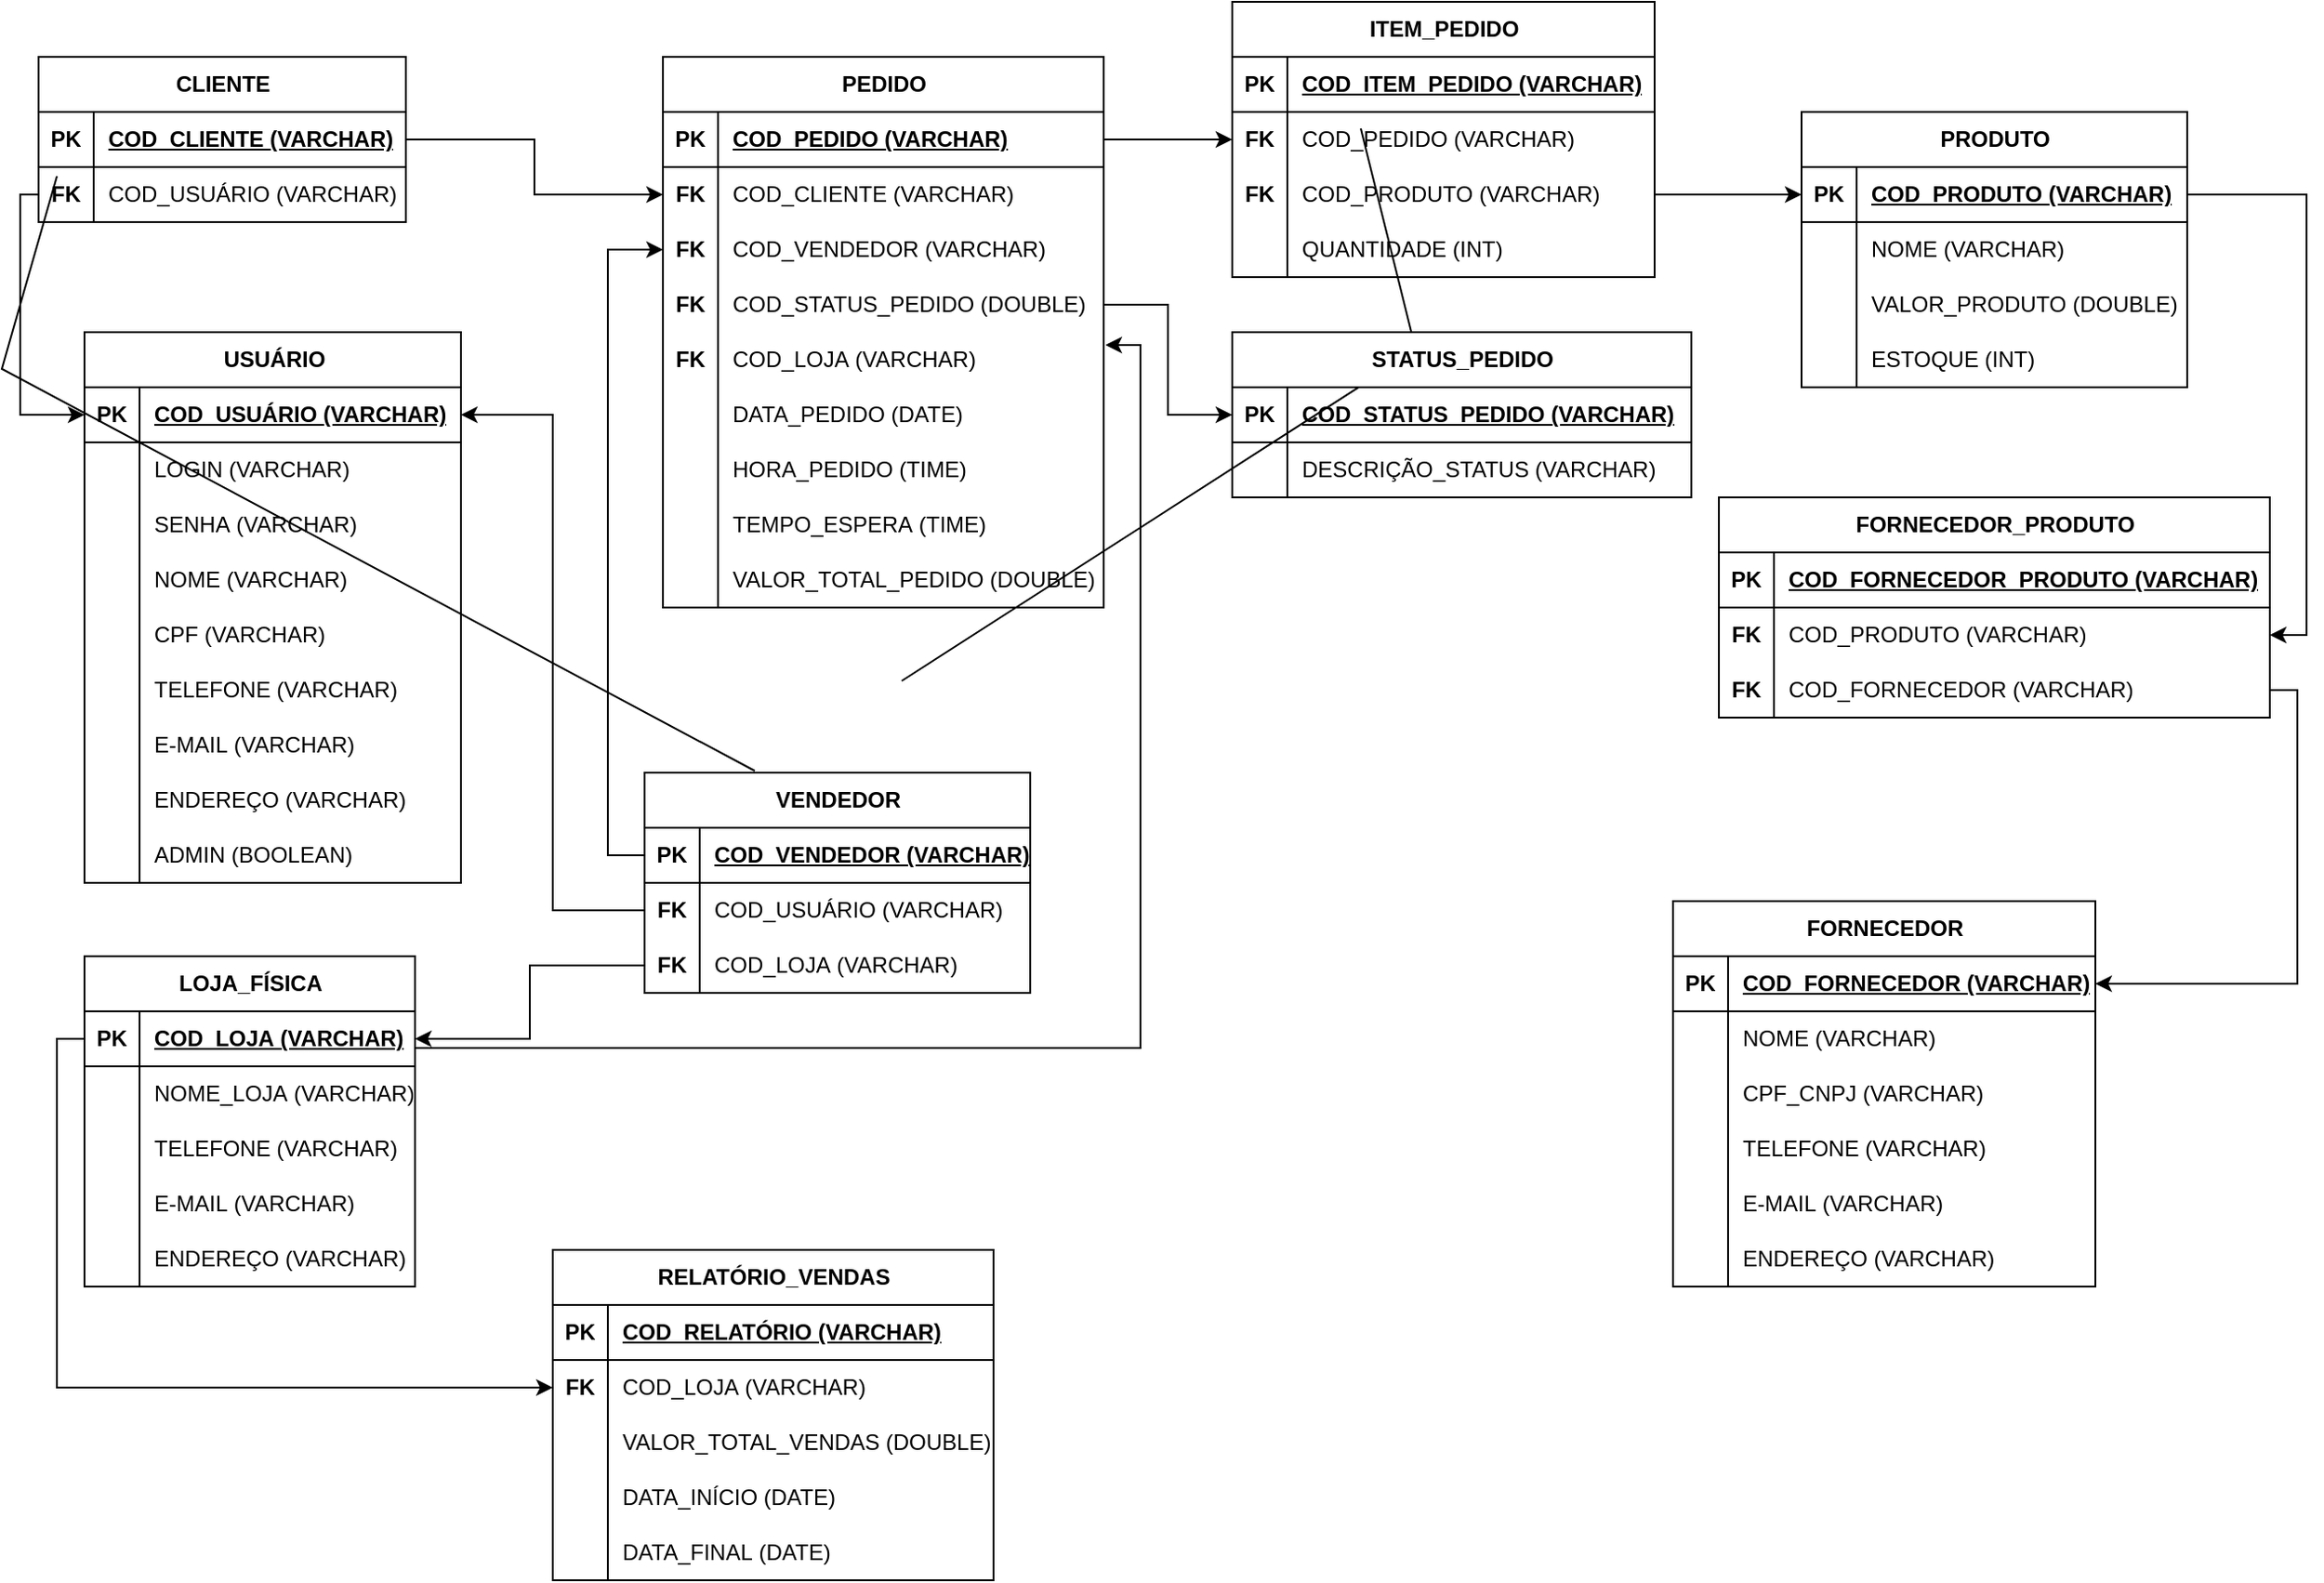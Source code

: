 <mxfile version="21.8.1" type="github">
  <diagram name="Página-1" id="lMl7mnDfnBSlod4-HZM7">
    <mxGraphModel dx="1006" dy="1903" grid="1" gridSize="10" guides="1" tooltips="1" connect="1" arrows="1" fold="1" page="1" pageScale="1" pageWidth="827" pageHeight="1169" math="0" shadow="0">
      <root>
        <mxCell id="0" />
        <mxCell id="1" parent="0" />
        <mxCell id="nMXtwVjj7OjZtdL2T8XK-111" value="" style="endArrow=none;html=1;rounded=0;entryX=1;entryY=0.5;entryDx=0;entryDy=0;exitX=1;exitY=0.5;exitDx=0;exitDy=0;" parent="1" target="nMXtwVjj7OjZtdL2T8XK-109" edge="1">
          <mxGeometry width="50" height="50" relative="1" as="geometry">
            <mxPoint x="740" y="59" as="sourcePoint" />
            <mxPoint x="490" y="360" as="targetPoint" />
            <Array as="points">
              <mxPoint x="770" y="180" />
            </Array>
          </mxGeometry>
        </mxCell>
        <mxCell id="nMXtwVjj7OjZtdL2T8XK-125" value="" style="endArrow=none;html=1;rounded=0;exitX=0;exitY=0.5;exitDx=0;exitDy=0;entryX=-0.021;entryY=0.269;entryDx=0;entryDy=0;entryPerimeter=0;" parent="1" target="nMXtwVjj7OjZtdL2T8XK-114" edge="1">
          <mxGeometry width="50" height="50" relative="1" as="geometry">
            <mxPoint x="30" y="85" as="sourcePoint" />
            <mxPoint x="410" y="409" as="targetPoint" />
            <Array as="points">
              <mxPoint y="190" />
            </Array>
          </mxGeometry>
        </mxCell>
        <mxCell id="fsVOHwQ5al2wgxGIc4FJ-1" value="LOJA_FÍSICA" style="shape=table;startSize=30;container=1;collapsible=1;childLayout=tableLayout;fixedRows=1;rowLines=0;fontStyle=1;align=center;resizeLast=1;html=1;" parent="1" vertex="1">
          <mxGeometry x="45" y="510" width="180" height="180" as="geometry" />
        </mxCell>
        <mxCell id="fsVOHwQ5al2wgxGIc4FJ-2" value="" style="shape=tableRow;horizontal=0;startSize=0;swimlaneHead=0;swimlaneBody=0;fillColor=none;collapsible=0;dropTarget=0;points=[[0,0.5],[1,0.5]];portConstraint=eastwest;top=0;left=0;right=0;bottom=1;" parent="fsVOHwQ5al2wgxGIc4FJ-1" vertex="1">
          <mxGeometry y="30" width="180" height="30" as="geometry" />
        </mxCell>
        <mxCell id="fsVOHwQ5al2wgxGIc4FJ-3" value="PK" style="shape=partialRectangle;connectable=0;fillColor=none;top=0;left=0;bottom=0;right=0;fontStyle=1;overflow=hidden;whiteSpace=wrap;html=1;" parent="fsVOHwQ5al2wgxGIc4FJ-2" vertex="1">
          <mxGeometry width="30" height="30" as="geometry">
            <mxRectangle width="30" height="30" as="alternateBounds" />
          </mxGeometry>
        </mxCell>
        <mxCell id="fsVOHwQ5al2wgxGIc4FJ-4" value="COD_LOJA&amp;nbsp;(VARCHAR)" style="shape=partialRectangle;connectable=0;fillColor=none;top=0;left=0;bottom=0;right=0;align=left;spacingLeft=6;fontStyle=5;overflow=hidden;whiteSpace=wrap;html=1;" parent="fsVOHwQ5al2wgxGIc4FJ-2" vertex="1">
          <mxGeometry x="30" width="150" height="30" as="geometry">
            <mxRectangle width="150" height="30" as="alternateBounds" />
          </mxGeometry>
        </mxCell>
        <mxCell id="fsVOHwQ5al2wgxGIc4FJ-5" value="" style="shape=tableRow;horizontal=0;startSize=0;swimlaneHead=0;swimlaneBody=0;fillColor=none;collapsible=0;dropTarget=0;points=[[0,0.5],[1,0.5]];portConstraint=eastwest;top=0;left=0;right=0;bottom=0;" parent="fsVOHwQ5al2wgxGIc4FJ-1" vertex="1">
          <mxGeometry y="60" width="180" height="30" as="geometry" />
        </mxCell>
        <mxCell id="fsVOHwQ5al2wgxGIc4FJ-6" value="" style="shape=partialRectangle;connectable=0;fillColor=none;top=0;left=0;bottom=0;right=0;editable=1;overflow=hidden;whiteSpace=wrap;html=1;" parent="fsVOHwQ5al2wgxGIc4FJ-5" vertex="1">
          <mxGeometry width="30" height="30" as="geometry">
            <mxRectangle width="30" height="30" as="alternateBounds" />
          </mxGeometry>
        </mxCell>
        <mxCell id="fsVOHwQ5al2wgxGIc4FJ-7" value="NOME_LOJA&amp;nbsp;(VARCHAR)" style="shape=partialRectangle;connectable=0;fillColor=none;top=0;left=0;bottom=0;right=0;align=left;spacingLeft=6;overflow=hidden;whiteSpace=wrap;html=1;" parent="fsVOHwQ5al2wgxGIc4FJ-5" vertex="1">
          <mxGeometry x="30" width="150" height="30" as="geometry">
            <mxRectangle width="150" height="30" as="alternateBounds" />
          </mxGeometry>
        </mxCell>
        <mxCell id="fsVOHwQ5al2wgxGIc4FJ-8" value="" style="shape=tableRow;horizontal=0;startSize=0;swimlaneHead=0;swimlaneBody=0;fillColor=none;collapsible=0;dropTarget=0;points=[[0,0.5],[1,0.5]];portConstraint=eastwest;top=0;left=0;right=0;bottom=0;" parent="fsVOHwQ5al2wgxGIc4FJ-1" vertex="1">
          <mxGeometry y="90" width="180" height="30" as="geometry" />
        </mxCell>
        <mxCell id="fsVOHwQ5al2wgxGIc4FJ-9" value="" style="shape=partialRectangle;connectable=0;fillColor=none;top=0;left=0;bottom=0;right=0;editable=1;overflow=hidden;whiteSpace=wrap;html=1;" parent="fsVOHwQ5al2wgxGIc4FJ-8" vertex="1">
          <mxGeometry width="30" height="30" as="geometry">
            <mxRectangle width="30" height="30" as="alternateBounds" />
          </mxGeometry>
        </mxCell>
        <mxCell id="fsVOHwQ5al2wgxGIc4FJ-10" value="TELEFONE&amp;nbsp;(VARCHAR)" style="shape=partialRectangle;connectable=0;fillColor=none;top=0;left=0;bottom=0;right=0;align=left;spacingLeft=6;overflow=hidden;whiteSpace=wrap;html=1;" parent="fsVOHwQ5al2wgxGIc4FJ-8" vertex="1">
          <mxGeometry x="30" width="150" height="30" as="geometry">
            <mxRectangle width="150" height="30" as="alternateBounds" />
          </mxGeometry>
        </mxCell>
        <mxCell id="fsVOHwQ5al2wgxGIc4FJ-11" value="" style="shape=tableRow;horizontal=0;startSize=0;swimlaneHead=0;swimlaneBody=0;fillColor=none;collapsible=0;dropTarget=0;points=[[0,0.5],[1,0.5]];portConstraint=eastwest;top=0;left=0;right=0;bottom=0;" parent="fsVOHwQ5al2wgxGIc4FJ-1" vertex="1">
          <mxGeometry y="120" width="180" height="30" as="geometry" />
        </mxCell>
        <mxCell id="fsVOHwQ5al2wgxGIc4FJ-12" value="" style="shape=partialRectangle;connectable=0;fillColor=none;top=0;left=0;bottom=0;right=0;editable=1;overflow=hidden;whiteSpace=wrap;html=1;" parent="fsVOHwQ5al2wgxGIc4FJ-11" vertex="1">
          <mxGeometry width="30" height="30" as="geometry">
            <mxRectangle width="30" height="30" as="alternateBounds" />
          </mxGeometry>
        </mxCell>
        <mxCell id="fsVOHwQ5al2wgxGIc4FJ-13" value="E-MAIL&amp;nbsp;(VARCHAR)" style="shape=partialRectangle;connectable=0;fillColor=none;top=0;left=0;bottom=0;right=0;align=left;spacingLeft=6;overflow=hidden;whiteSpace=wrap;html=1;" parent="fsVOHwQ5al2wgxGIc4FJ-11" vertex="1">
          <mxGeometry x="30" width="150" height="30" as="geometry">
            <mxRectangle width="150" height="30" as="alternateBounds" />
          </mxGeometry>
        </mxCell>
        <mxCell id="fsVOHwQ5al2wgxGIc4FJ-14" value="" style="shape=tableRow;horizontal=0;startSize=0;swimlaneHead=0;swimlaneBody=0;fillColor=none;collapsible=0;dropTarget=0;points=[[0,0.5],[1,0.5]];portConstraint=eastwest;top=0;left=0;right=0;bottom=0;" parent="fsVOHwQ5al2wgxGIc4FJ-1" vertex="1">
          <mxGeometry y="150" width="180" height="30" as="geometry" />
        </mxCell>
        <mxCell id="fsVOHwQ5al2wgxGIc4FJ-15" value="" style="shape=partialRectangle;connectable=0;fillColor=none;top=0;left=0;bottom=0;right=0;editable=1;overflow=hidden;whiteSpace=wrap;html=1;" parent="fsVOHwQ5al2wgxGIc4FJ-14" vertex="1">
          <mxGeometry width="30" height="30" as="geometry">
            <mxRectangle width="30" height="30" as="alternateBounds" />
          </mxGeometry>
        </mxCell>
        <mxCell id="fsVOHwQ5al2wgxGIc4FJ-16" value="ENDEREÇO&amp;nbsp;(VARCHAR)" style="shape=partialRectangle;connectable=0;fillColor=none;top=0;left=0;bottom=0;right=0;align=left;spacingLeft=6;overflow=hidden;whiteSpace=wrap;html=1;" parent="fsVOHwQ5al2wgxGIc4FJ-14" vertex="1">
          <mxGeometry x="30" width="150" height="30" as="geometry">
            <mxRectangle width="150" height="30" as="alternateBounds" />
          </mxGeometry>
        </mxCell>
        <mxCell id="fsVOHwQ5al2wgxGIc4FJ-17" value="RELATÓRIO_VENDAS" style="shape=table;startSize=30;container=1;collapsible=1;childLayout=tableLayout;fixedRows=1;rowLines=0;fontStyle=1;align=center;resizeLast=1;html=1;" parent="1" vertex="1">
          <mxGeometry x="300" y="670" width="240" height="180" as="geometry" />
        </mxCell>
        <mxCell id="fsVOHwQ5al2wgxGIc4FJ-18" value="" style="shape=tableRow;horizontal=0;startSize=0;swimlaneHead=0;swimlaneBody=0;fillColor=none;collapsible=0;dropTarget=0;points=[[0,0.5],[1,0.5]];portConstraint=eastwest;top=0;left=0;right=0;bottom=1;" parent="fsVOHwQ5al2wgxGIc4FJ-17" vertex="1">
          <mxGeometry y="30" width="240" height="30" as="geometry" />
        </mxCell>
        <mxCell id="fsVOHwQ5al2wgxGIc4FJ-19" value="PK" style="shape=partialRectangle;connectable=0;fillColor=none;top=0;left=0;bottom=0;right=0;fontStyle=1;overflow=hidden;whiteSpace=wrap;html=1;" parent="fsVOHwQ5al2wgxGIc4FJ-18" vertex="1">
          <mxGeometry width="30" height="30" as="geometry">
            <mxRectangle width="30" height="30" as="alternateBounds" />
          </mxGeometry>
        </mxCell>
        <mxCell id="fsVOHwQ5al2wgxGIc4FJ-20" value="COD_RELATÓRIO&amp;nbsp;(VARCHAR)" style="shape=partialRectangle;connectable=0;fillColor=none;top=0;left=0;bottom=0;right=0;align=left;spacingLeft=6;fontStyle=5;overflow=hidden;whiteSpace=wrap;html=1;" parent="fsVOHwQ5al2wgxGIc4FJ-18" vertex="1">
          <mxGeometry x="30" width="210" height="30" as="geometry">
            <mxRectangle width="210" height="30" as="alternateBounds" />
          </mxGeometry>
        </mxCell>
        <mxCell id="fsVOHwQ5al2wgxGIc4FJ-21" value="" style="shape=tableRow;horizontal=0;startSize=0;swimlaneHead=0;swimlaneBody=0;fillColor=none;collapsible=0;dropTarget=0;points=[[0,0.5],[1,0.5]];portConstraint=eastwest;top=0;left=0;right=0;bottom=0;" parent="fsVOHwQ5al2wgxGIc4FJ-17" vertex="1">
          <mxGeometry y="60" width="240" height="30" as="geometry" />
        </mxCell>
        <mxCell id="fsVOHwQ5al2wgxGIc4FJ-22" value="&lt;b style=&quot;border-color: var(--border-color);&quot;&gt;FK&lt;/b&gt;" style="shape=partialRectangle;connectable=0;fillColor=none;top=0;left=0;bottom=0;right=0;editable=1;overflow=hidden;whiteSpace=wrap;html=1;" parent="fsVOHwQ5al2wgxGIc4FJ-21" vertex="1">
          <mxGeometry width="30" height="30" as="geometry">
            <mxRectangle width="30" height="30" as="alternateBounds" />
          </mxGeometry>
        </mxCell>
        <mxCell id="fsVOHwQ5al2wgxGIc4FJ-23" value="COD_LOJA&amp;nbsp;(VARCHAR)" style="shape=partialRectangle;connectable=0;fillColor=none;top=0;left=0;bottom=0;right=0;align=left;spacingLeft=6;overflow=hidden;whiteSpace=wrap;html=1;" parent="fsVOHwQ5al2wgxGIc4FJ-21" vertex="1">
          <mxGeometry x="30" width="210" height="30" as="geometry">
            <mxRectangle width="210" height="30" as="alternateBounds" />
          </mxGeometry>
        </mxCell>
        <mxCell id="fsVOHwQ5al2wgxGIc4FJ-24" value="" style="shape=tableRow;horizontal=0;startSize=0;swimlaneHead=0;swimlaneBody=0;fillColor=none;collapsible=0;dropTarget=0;points=[[0,0.5],[1,0.5]];portConstraint=eastwest;top=0;left=0;right=0;bottom=0;" parent="fsVOHwQ5al2wgxGIc4FJ-17" vertex="1">
          <mxGeometry y="90" width="240" height="30" as="geometry" />
        </mxCell>
        <mxCell id="fsVOHwQ5al2wgxGIc4FJ-25" value="" style="shape=partialRectangle;connectable=0;fillColor=none;top=0;left=0;bottom=0;right=0;editable=1;overflow=hidden;whiteSpace=wrap;html=1;" parent="fsVOHwQ5al2wgxGIc4FJ-24" vertex="1">
          <mxGeometry width="30" height="30" as="geometry">
            <mxRectangle width="30" height="30" as="alternateBounds" />
          </mxGeometry>
        </mxCell>
        <mxCell id="fsVOHwQ5al2wgxGIc4FJ-26" value="VALOR_TOTAL_VENDAS&amp;nbsp;(DOUBLE)" style="shape=partialRectangle;connectable=0;fillColor=none;top=0;left=0;bottom=0;right=0;align=left;spacingLeft=6;overflow=hidden;whiteSpace=wrap;html=1;" parent="fsVOHwQ5al2wgxGIc4FJ-24" vertex="1">
          <mxGeometry x="30" width="210" height="30" as="geometry">
            <mxRectangle width="210" height="30" as="alternateBounds" />
          </mxGeometry>
        </mxCell>
        <mxCell id="fsVOHwQ5al2wgxGIc4FJ-27" value="" style="shape=tableRow;horizontal=0;startSize=0;swimlaneHead=0;swimlaneBody=0;fillColor=none;collapsible=0;dropTarget=0;points=[[0,0.5],[1,0.5]];portConstraint=eastwest;top=0;left=0;right=0;bottom=0;" parent="fsVOHwQ5al2wgxGIc4FJ-17" vertex="1">
          <mxGeometry y="120" width="240" height="30" as="geometry" />
        </mxCell>
        <mxCell id="fsVOHwQ5al2wgxGIc4FJ-28" value="" style="shape=partialRectangle;connectable=0;fillColor=none;top=0;left=0;bottom=0;right=0;editable=1;overflow=hidden;whiteSpace=wrap;html=1;" parent="fsVOHwQ5al2wgxGIc4FJ-27" vertex="1">
          <mxGeometry width="30" height="30" as="geometry">
            <mxRectangle width="30" height="30" as="alternateBounds" />
          </mxGeometry>
        </mxCell>
        <mxCell id="fsVOHwQ5al2wgxGIc4FJ-29" value="DATA_INÍCIO&amp;nbsp;(DATE)" style="shape=partialRectangle;connectable=0;fillColor=none;top=0;left=0;bottom=0;right=0;align=left;spacingLeft=6;overflow=hidden;whiteSpace=wrap;html=1;" parent="fsVOHwQ5al2wgxGIc4FJ-27" vertex="1">
          <mxGeometry x="30" width="210" height="30" as="geometry">
            <mxRectangle width="210" height="30" as="alternateBounds" />
          </mxGeometry>
        </mxCell>
        <mxCell id="fsVOHwQ5al2wgxGIc4FJ-30" value="" style="shape=tableRow;horizontal=0;startSize=0;swimlaneHead=0;swimlaneBody=0;fillColor=none;collapsible=0;dropTarget=0;points=[[0,0.5],[1,0.5]];portConstraint=eastwest;top=0;left=0;right=0;bottom=0;" parent="fsVOHwQ5al2wgxGIc4FJ-17" vertex="1">
          <mxGeometry y="150" width="240" height="30" as="geometry" />
        </mxCell>
        <mxCell id="fsVOHwQ5al2wgxGIc4FJ-31" value="" style="shape=partialRectangle;connectable=0;fillColor=none;top=0;left=0;bottom=0;right=0;editable=1;overflow=hidden;whiteSpace=wrap;html=1;" parent="fsVOHwQ5al2wgxGIc4FJ-30" vertex="1">
          <mxGeometry width="30" height="30" as="geometry">
            <mxRectangle width="30" height="30" as="alternateBounds" />
          </mxGeometry>
        </mxCell>
        <mxCell id="fsVOHwQ5al2wgxGIc4FJ-32" value="DATA_FINAL&amp;nbsp;(DATE)" style="shape=partialRectangle;connectable=0;fillColor=none;top=0;left=0;bottom=0;right=0;align=left;spacingLeft=6;overflow=hidden;whiteSpace=wrap;html=1;" parent="fsVOHwQ5al2wgxGIc4FJ-30" vertex="1">
          <mxGeometry x="30" width="210" height="30" as="geometry">
            <mxRectangle width="210" height="30" as="alternateBounds" />
          </mxGeometry>
        </mxCell>
        <mxCell id="fsVOHwQ5al2wgxGIc4FJ-33" value="FORNECEDOR" style="shape=table;startSize=30;container=1;collapsible=1;childLayout=tableLayout;fixedRows=1;rowLines=0;fontStyle=1;align=center;resizeLast=1;html=1;" parent="1" vertex="1">
          <mxGeometry x="910" y="480" width="230" height="210" as="geometry" />
        </mxCell>
        <mxCell id="fsVOHwQ5al2wgxGIc4FJ-34" value="" style="shape=tableRow;horizontal=0;startSize=0;swimlaneHead=0;swimlaneBody=0;fillColor=none;collapsible=0;dropTarget=0;points=[[0,0.5],[1,0.5]];portConstraint=eastwest;top=0;left=0;right=0;bottom=1;" parent="fsVOHwQ5al2wgxGIc4FJ-33" vertex="1">
          <mxGeometry y="30" width="230" height="30" as="geometry" />
        </mxCell>
        <mxCell id="fsVOHwQ5al2wgxGIc4FJ-35" value="PK" style="shape=partialRectangle;connectable=0;fillColor=none;top=0;left=0;bottom=0;right=0;fontStyle=1;overflow=hidden;whiteSpace=wrap;html=1;" parent="fsVOHwQ5al2wgxGIc4FJ-34" vertex="1">
          <mxGeometry width="30" height="30" as="geometry">
            <mxRectangle width="30" height="30" as="alternateBounds" />
          </mxGeometry>
        </mxCell>
        <mxCell id="fsVOHwQ5al2wgxGIc4FJ-36" value="COD_FORNECEDOR&amp;nbsp;(VARCHAR)" style="shape=partialRectangle;connectable=0;fillColor=none;top=0;left=0;bottom=0;right=0;align=left;spacingLeft=6;fontStyle=5;overflow=hidden;whiteSpace=wrap;html=1;" parent="fsVOHwQ5al2wgxGIc4FJ-34" vertex="1">
          <mxGeometry x="30" width="200" height="30" as="geometry">
            <mxRectangle width="200" height="30" as="alternateBounds" />
          </mxGeometry>
        </mxCell>
        <mxCell id="fsVOHwQ5al2wgxGIc4FJ-37" value="" style="shape=tableRow;horizontal=0;startSize=0;swimlaneHead=0;swimlaneBody=0;fillColor=none;collapsible=0;dropTarget=0;points=[[0,0.5],[1,0.5]];portConstraint=eastwest;top=0;left=0;right=0;bottom=0;" parent="fsVOHwQ5al2wgxGIc4FJ-33" vertex="1">
          <mxGeometry y="60" width="230" height="30" as="geometry" />
        </mxCell>
        <mxCell id="fsVOHwQ5al2wgxGIc4FJ-38" value="" style="shape=partialRectangle;connectable=0;fillColor=none;top=0;left=0;bottom=0;right=0;editable=1;overflow=hidden;whiteSpace=wrap;html=1;" parent="fsVOHwQ5al2wgxGIc4FJ-37" vertex="1">
          <mxGeometry width="30" height="30" as="geometry">
            <mxRectangle width="30" height="30" as="alternateBounds" />
          </mxGeometry>
        </mxCell>
        <mxCell id="fsVOHwQ5al2wgxGIc4FJ-39" value="NOME&amp;nbsp;(VARCHAR)" style="shape=partialRectangle;connectable=0;fillColor=none;top=0;left=0;bottom=0;right=0;align=left;spacingLeft=6;overflow=hidden;whiteSpace=wrap;html=1;" parent="fsVOHwQ5al2wgxGIc4FJ-37" vertex="1">
          <mxGeometry x="30" width="200" height="30" as="geometry">
            <mxRectangle width="200" height="30" as="alternateBounds" />
          </mxGeometry>
        </mxCell>
        <mxCell id="fsVOHwQ5al2wgxGIc4FJ-40" value="" style="shape=tableRow;horizontal=0;startSize=0;swimlaneHead=0;swimlaneBody=0;fillColor=none;collapsible=0;dropTarget=0;points=[[0,0.5],[1,0.5]];portConstraint=eastwest;top=0;left=0;right=0;bottom=0;" parent="fsVOHwQ5al2wgxGIc4FJ-33" vertex="1">
          <mxGeometry y="90" width="230" height="30" as="geometry" />
        </mxCell>
        <mxCell id="fsVOHwQ5al2wgxGIc4FJ-41" value="" style="shape=partialRectangle;connectable=0;fillColor=none;top=0;left=0;bottom=0;right=0;editable=1;overflow=hidden;whiteSpace=wrap;html=1;" parent="fsVOHwQ5al2wgxGIc4FJ-40" vertex="1">
          <mxGeometry width="30" height="30" as="geometry">
            <mxRectangle width="30" height="30" as="alternateBounds" />
          </mxGeometry>
        </mxCell>
        <mxCell id="fsVOHwQ5al2wgxGIc4FJ-42" value="CPF_CNPJ&amp;nbsp;(VARCHAR)" style="shape=partialRectangle;connectable=0;fillColor=none;top=0;left=0;bottom=0;right=0;align=left;spacingLeft=6;overflow=hidden;whiteSpace=wrap;html=1;" parent="fsVOHwQ5al2wgxGIc4FJ-40" vertex="1">
          <mxGeometry x="30" width="200" height="30" as="geometry">
            <mxRectangle width="200" height="30" as="alternateBounds" />
          </mxGeometry>
        </mxCell>
        <mxCell id="fsVOHwQ5al2wgxGIc4FJ-43" value="" style="shape=tableRow;horizontal=0;startSize=0;swimlaneHead=0;swimlaneBody=0;fillColor=none;collapsible=0;dropTarget=0;points=[[0,0.5],[1,0.5]];portConstraint=eastwest;top=0;left=0;right=0;bottom=0;" parent="fsVOHwQ5al2wgxGIc4FJ-33" vertex="1">
          <mxGeometry y="120" width="230" height="30" as="geometry" />
        </mxCell>
        <mxCell id="fsVOHwQ5al2wgxGIc4FJ-44" value="" style="shape=partialRectangle;connectable=0;fillColor=none;top=0;left=0;bottom=0;right=0;editable=1;overflow=hidden;whiteSpace=wrap;html=1;" parent="fsVOHwQ5al2wgxGIc4FJ-43" vertex="1">
          <mxGeometry width="30" height="30" as="geometry">
            <mxRectangle width="30" height="30" as="alternateBounds" />
          </mxGeometry>
        </mxCell>
        <mxCell id="fsVOHwQ5al2wgxGIc4FJ-45" value="TELEFONE&amp;nbsp;(VARCHAR)" style="shape=partialRectangle;connectable=0;fillColor=none;top=0;left=0;bottom=0;right=0;align=left;spacingLeft=6;overflow=hidden;whiteSpace=wrap;html=1;" parent="fsVOHwQ5al2wgxGIc4FJ-43" vertex="1">
          <mxGeometry x="30" width="200" height="30" as="geometry">
            <mxRectangle width="200" height="30" as="alternateBounds" />
          </mxGeometry>
        </mxCell>
        <mxCell id="fsVOHwQ5al2wgxGIc4FJ-46" value="" style="shape=tableRow;horizontal=0;startSize=0;swimlaneHead=0;swimlaneBody=0;fillColor=none;collapsible=0;dropTarget=0;points=[[0,0.5],[1,0.5]];portConstraint=eastwest;top=0;left=0;right=0;bottom=0;" parent="fsVOHwQ5al2wgxGIc4FJ-33" vertex="1">
          <mxGeometry y="150" width="230" height="30" as="geometry" />
        </mxCell>
        <mxCell id="fsVOHwQ5al2wgxGIc4FJ-47" value="" style="shape=partialRectangle;connectable=0;fillColor=none;top=0;left=0;bottom=0;right=0;editable=1;overflow=hidden;whiteSpace=wrap;html=1;" parent="fsVOHwQ5al2wgxGIc4FJ-46" vertex="1">
          <mxGeometry width="30" height="30" as="geometry">
            <mxRectangle width="30" height="30" as="alternateBounds" />
          </mxGeometry>
        </mxCell>
        <mxCell id="fsVOHwQ5al2wgxGIc4FJ-48" value="E-MAIL&amp;nbsp;(VARCHAR)" style="shape=partialRectangle;connectable=0;fillColor=none;top=0;left=0;bottom=0;right=0;align=left;spacingLeft=6;overflow=hidden;whiteSpace=wrap;html=1;" parent="fsVOHwQ5al2wgxGIc4FJ-46" vertex="1">
          <mxGeometry x="30" width="200" height="30" as="geometry">
            <mxRectangle width="200" height="30" as="alternateBounds" />
          </mxGeometry>
        </mxCell>
        <mxCell id="fsVOHwQ5al2wgxGIc4FJ-49" value="" style="shape=tableRow;horizontal=0;startSize=0;swimlaneHead=0;swimlaneBody=0;fillColor=none;collapsible=0;dropTarget=0;points=[[0,0.5],[1,0.5]];portConstraint=eastwest;top=0;left=0;right=0;bottom=0;" parent="fsVOHwQ5al2wgxGIc4FJ-33" vertex="1">
          <mxGeometry y="180" width="230" height="30" as="geometry" />
        </mxCell>
        <mxCell id="fsVOHwQ5al2wgxGIc4FJ-50" value="" style="shape=partialRectangle;connectable=0;fillColor=none;top=0;left=0;bottom=0;right=0;editable=1;overflow=hidden;whiteSpace=wrap;html=1;" parent="fsVOHwQ5al2wgxGIc4FJ-49" vertex="1">
          <mxGeometry width="30" height="30" as="geometry">
            <mxRectangle width="30" height="30" as="alternateBounds" />
          </mxGeometry>
        </mxCell>
        <mxCell id="fsVOHwQ5al2wgxGIc4FJ-51" value="ENDEREÇO&amp;nbsp;(VARCHAR)" style="shape=partialRectangle;connectable=0;fillColor=none;top=0;left=0;bottom=0;right=0;align=left;spacingLeft=6;overflow=hidden;whiteSpace=wrap;html=1;" parent="fsVOHwQ5al2wgxGIc4FJ-49" vertex="1">
          <mxGeometry x="30" width="200" height="30" as="geometry">
            <mxRectangle width="200" height="30" as="alternateBounds" />
          </mxGeometry>
        </mxCell>
        <mxCell id="fsVOHwQ5al2wgxGIc4FJ-52" value="USUÁRIO" style="shape=table;startSize=30;container=1;collapsible=1;childLayout=tableLayout;fixedRows=1;rowLines=0;fontStyle=1;align=center;resizeLast=1;html=1;" parent="1" vertex="1">
          <mxGeometry x="45" y="170" width="205" height="300" as="geometry" />
        </mxCell>
        <mxCell id="fsVOHwQ5al2wgxGIc4FJ-53" value="" style="shape=tableRow;horizontal=0;startSize=0;swimlaneHead=0;swimlaneBody=0;fillColor=none;collapsible=0;dropTarget=0;points=[[0,0.5],[1,0.5]];portConstraint=eastwest;top=0;left=0;right=0;bottom=1;" parent="fsVOHwQ5al2wgxGIc4FJ-52" vertex="1">
          <mxGeometry y="30" width="205" height="30" as="geometry" />
        </mxCell>
        <mxCell id="fsVOHwQ5al2wgxGIc4FJ-54" value="PK" style="shape=partialRectangle;connectable=0;fillColor=none;top=0;left=0;bottom=0;right=0;fontStyle=1;overflow=hidden;whiteSpace=wrap;html=1;" parent="fsVOHwQ5al2wgxGIc4FJ-53" vertex="1">
          <mxGeometry width="30" height="30" as="geometry">
            <mxRectangle width="30" height="30" as="alternateBounds" />
          </mxGeometry>
        </mxCell>
        <mxCell id="fsVOHwQ5al2wgxGIc4FJ-55" value="COD_USUÁRIO&amp;nbsp;(VARCHAR)" style="shape=partialRectangle;connectable=0;fillColor=none;top=0;left=0;bottom=0;right=0;align=left;spacingLeft=6;fontStyle=5;overflow=hidden;whiteSpace=wrap;html=1;" parent="fsVOHwQ5al2wgxGIc4FJ-53" vertex="1">
          <mxGeometry x="30" width="175" height="30" as="geometry">
            <mxRectangle width="175" height="30" as="alternateBounds" />
          </mxGeometry>
        </mxCell>
        <mxCell id="fsVOHwQ5al2wgxGIc4FJ-71" value="" style="shape=tableRow;horizontal=0;startSize=0;swimlaneHead=0;swimlaneBody=0;fillColor=none;collapsible=0;dropTarget=0;points=[[0,0.5],[1,0.5]];portConstraint=eastwest;top=0;left=0;right=0;bottom=0;" parent="fsVOHwQ5al2wgxGIc4FJ-52" vertex="1">
          <mxGeometry y="60" width="205" height="30" as="geometry" />
        </mxCell>
        <mxCell id="fsVOHwQ5al2wgxGIc4FJ-72" value="" style="shape=partialRectangle;connectable=0;fillColor=none;top=0;left=0;bottom=0;right=0;editable=1;overflow=hidden;whiteSpace=wrap;html=1;" parent="fsVOHwQ5al2wgxGIc4FJ-71" vertex="1">
          <mxGeometry width="30" height="30" as="geometry">
            <mxRectangle width="30" height="30" as="alternateBounds" />
          </mxGeometry>
        </mxCell>
        <mxCell id="fsVOHwQ5al2wgxGIc4FJ-73" value="LOGIN&amp;nbsp;(VARCHAR)" style="shape=partialRectangle;connectable=0;fillColor=none;top=0;left=0;bottom=0;right=0;align=left;spacingLeft=6;overflow=hidden;whiteSpace=wrap;html=1;" parent="fsVOHwQ5al2wgxGIc4FJ-71" vertex="1">
          <mxGeometry x="30" width="175" height="30" as="geometry">
            <mxRectangle width="175" height="30" as="alternateBounds" />
          </mxGeometry>
        </mxCell>
        <mxCell id="fsVOHwQ5al2wgxGIc4FJ-74" value="" style="shape=tableRow;horizontal=0;startSize=0;swimlaneHead=0;swimlaneBody=0;fillColor=none;collapsible=0;dropTarget=0;points=[[0,0.5],[1,0.5]];portConstraint=eastwest;top=0;left=0;right=0;bottom=0;" parent="fsVOHwQ5al2wgxGIc4FJ-52" vertex="1">
          <mxGeometry y="90" width="205" height="30" as="geometry" />
        </mxCell>
        <mxCell id="fsVOHwQ5al2wgxGIc4FJ-75" value="" style="shape=partialRectangle;connectable=0;fillColor=none;top=0;left=0;bottom=0;right=0;editable=1;overflow=hidden;whiteSpace=wrap;html=1;" parent="fsVOHwQ5al2wgxGIc4FJ-74" vertex="1">
          <mxGeometry width="30" height="30" as="geometry">
            <mxRectangle width="30" height="30" as="alternateBounds" />
          </mxGeometry>
        </mxCell>
        <mxCell id="fsVOHwQ5al2wgxGIc4FJ-76" value="SENHA&amp;nbsp;(VARCHAR)" style="shape=partialRectangle;connectable=0;fillColor=none;top=0;left=0;bottom=0;right=0;align=left;spacingLeft=6;overflow=hidden;whiteSpace=wrap;html=1;" parent="fsVOHwQ5al2wgxGIc4FJ-74" vertex="1">
          <mxGeometry x="30" width="175" height="30" as="geometry">
            <mxRectangle width="175" height="30" as="alternateBounds" />
          </mxGeometry>
        </mxCell>
        <mxCell id="fsVOHwQ5al2wgxGIc4FJ-56" value="" style="shape=tableRow;horizontal=0;startSize=0;swimlaneHead=0;swimlaneBody=0;fillColor=none;collapsible=0;dropTarget=0;points=[[0,0.5],[1,0.5]];portConstraint=eastwest;top=0;left=0;right=0;bottom=0;" parent="fsVOHwQ5al2wgxGIc4FJ-52" vertex="1">
          <mxGeometry y="120" width="205" height="30" as="geometry" />
        </mxCell>
        <mxCell id="fsVOHwQ5al2wgxGIc4FJ-57" value="" style="shape=partialRectangle;connectable=0;fillColor=none;top=0;left=0;bottom=0;right=0;editable=1;overflow=hidden;whiteSpace=wrap;html=1;" parent="fsVOHwQ5al2wgxGIc4FJ-56" vertex="1">
          <mxGeometry width="30" height="30" as="geometry">
            <mxRectangle width="30" height="30" as="alternateBounds" />
          </mxGeometry>
        </mxCell>
        <mxCell id="fsVOHwQ5al2wgxGIc4FJ-58" value="NOME&amp;nbsp;(VARCHAR)" style="shape=partialRectangle;connectable=0;fillColor=none;top=0;left=0;bottom=0;right=0;align=left;spacingLeft=6;overflow=hidden;whiteSpace=wrap;html=1;" parent="fsVOHwQ5al2wgxGIc4FJ-56" vertex="1">
          <mxGeometry x="30" width="175" height="30" as="geometry">
            <mxRectangle width="175" height="30" as="alternateBounds" />
          </mxGeometry>
        </mxCell>
        <mxCell id="fsVOHwQ5al2wgxGIc4FJ-59" value="" style="shape=tableRow;horizontal=0;startSize=0;swimlaneHead=0;swimlaneBody=0;fillColor=none;collapsible=0;dropTarget=0;points=[[0,0.5],[1,0.5]];portConstraint=eastwest;top=0;left=0;right=0;bottom=0;" parent="fsVOHwQ5al2wgxGIc4FJ-52" vertex="1">
          <mxGeometry y="150" width="205" height="30" as="geometry" />
        </mxCell>
        <mxCell id="fsVOHwQ5al2wgxGIc4FJ-60" value="" style="shape=partialRectangle;connectable=0;fillColor=none;top=0;left=0;bottom=0;right=0;editable=1;overflow=hidden;whiteSpace=wrap;html=1;" parent="fsVOHwQ5al2wgxGIc4FJ-59" vertex="1">
          <mxGeometry width="30" height="30" as="geometry">
            <mxRectangle width="30" height="30" as="alternateBounds" />
          </mxGeometry>
        </mxCell>
        <mxCell id="fsVOHwQ5al2wgxGIc4FJ-61" value="CPF&amp;nbsp;(VARCHAR)" style="shape=partialRectangle;connectable=0;fillColor=none;top=0;left=0;bottom=0;right=0;align=left;spacingLeft=6;overflow=hidden;whiteSpace=wrap;html=1;" parent="fsVOHwQ5al2wgxGIc4FJ-59" vertex="1">
          <mxGeometry x="30" width="175" height="30" as="geometry">
            <mxRectangle width="175" height="30" as="alternateBounds" />
          </mxGeometry>
        </mxCell>
        <mxCell id="fsVOHwQ5al2wgxGIc4FJ-62" value="" style="shape=tableRow;horizontal=0;startSize=0;swimlaneHead=0;swimlaneBody=0;fillColor=none;collapsible=0;dropTarget=0;points=[[0,0.5],[1,0.5]];portConstraint=eastwest;top=0;left=0;right=0;bottom=0;" parent="fsVOHwQ5al2wgxGIc4FJ-52" vertex="1">
          <mxGeometry y="180" width="205" height="30" as="geometry" />
        </mxCell>
        <mxCell id="fsVOHwQ5al2wgxGIc4FJ-63" value="" style="shape=partialRectangle;connectable=0;fillColor=none;top=0;left=0;bottom=0;right=0;editable=1;overflow=hidden;whiteSpace=wrap;html=1;" parent="fsVOHwQ5al2wgxGIc4FJ-62" vertex="1">
          <mxGeometry width="30" height="30" as="geometry">
            <mxRectangle width="30" height="30" as="alternateBounds" />
          </mxGeometry>
        </mxCell>
        <mxCell id="fsVOHwQ5al2wgxGIc4FJ-64" value="TELEFONE&amp;nbsp;(VARCHAR)" style="shape=partialRectangle;connectable=0;fillColor=none;top=0;left=0;bottom=0;right=0;align=left;spacingLeft=6;overflow=hidden;whiteSpace=wrap;html=1;" parent="fsVOHwQ5al2wgxGIc4FJ-62" vertex="1">
          <mxGeometry x="30" width="175" height="30" as="geometry">
            <mxRectangle width="175" height="30" as="alternateBounds" />
          </mxGeometry>
        </mxCell>
        <mxCell id="fsVOHwQ5al2wgxGIc4FJ-65" value="" style="shape=tableRow;horizontal=0;startSize=0;swimlaneHead=0;swimlaneBody=0;fillColor=none;collapsible=0;dropTarget=0;points=[[0,0.5],[1,0.5]];portConstraint=eastwest;top=0;left=0;right=0;bottom=0;" parent="fsVOHwQ5al2wgxGIc4FJ-52" vertex="1">
          <mxGeometry y="210" width="205" height="30" as="geometry" />
        </mxCell>
        <mxCell id="fsVOHwQ5al2wgxGIc4FJ-66" value="" style="shape=partialRectangle;connectable=0;fillColor=none;top=0;left=0;bottom=0;right=0;editable=1;overflow=hidden;whiteSpace=wrap;html=1;" parent="fsVOHwQ5al2wgxGIc4FJ-65" vertex="1">
          <mxGeometry width="30" height="30" as="geometry">
            <mxRectangle width="30" height="30" as="alternateBounds" />
          </mxGeometry>
        </mxCell>
        <mxCell id="fsVOHwQ5al2wgxGIc4FJ-67" value="E-MAIL&amp;nbsp;(VARCHAR)" style="shape=partialRectangle;connectable=0;fillColor=none;top=0;left=0;bottom=0;right=0;align=left;spacingLeft=6;overflow=hidden;whiteSpace=wrap;html=1;" parent="fsVOHwQ5al2wgxGIc4FJ-65" vertex="1">
          <mxGeometry x="30" width="175" height="30" as="geometry">
            <mxRectangle width="175" height="30" as="alternateBounds" />
          </mxGeometry>
        </mxCell>
        <mxCell id="fsVOHwQ5al2wgxGIc4FJ-68" value="" style="shape=tableRow;horizontal=0;startSize=0;swimlaneHead=0;swimlaneBody=0;fillColor=none;collapsible=0;dropTarget=0;points=[[0,0.5],[1,0.5]];portConstraint=eastwest;top=0;left=0;right=0;bottom=0;" parent="fsVOHwQ5al2wgxGIc4FJ-52" vertex="1">
          <mxGeometry y="240" width="205" height="30" as="geometry" />
        </mxCell>
        <mxCell id="fsVOHwQ5al2wgxGIc4FJ-69" value="" style="shape=partialRectangle;connectable=0;fillColor=none;top=0;left=0;bottom=0;right=0;editable=1;overflow=hidden;whiteSpace=wrap;html=1;" parent="fsVOHwQ5al2wgxGIc4FJ-68" vertex="1">
          <mxGeometry width="30" height="30" as="geometry">
            <mxRectangle width="30" height="30" as="alternateBounds" />
          </mxGeometry>
        </mxCell>
        <mxCell id="fsVOHwQ5al2wgxGIc4FJ-70" value="ENDEREÇO&amp;nbsp;(VARCHAR)" style="shape=partialRectangle;connectable=0;fillColor=none;top=0;left=0;bottom=0;right=0;align=left;spacingLeft=6;overflow=hidden;whiteSpace=wrap;html=1;" parent="fsVOHwQ5al2wgxGIc4FJ-68" vertex="1">
          <mxGeometry x="30" width="175" height="30" as="geometry">
            <mxRectangle width="175" height="30" as="alternateBounds" />
          </mxGeometry>
        </mxCell>
        <mxCell id="fsVOHwQ5al2wgxGIc4FJ-77" value="" style="shape=tableRow;horizontal=0;startSize=0;swimlaneHead=0;swimlaneBody=0;fillColor=none;collapsible=0;dropTarget=0;points=[[0,0.5],[1,0.5]];portConstraint=eastwest;top=0;left=0;right=0;bottom=0;" parent="fsVOHwQ5al2wgxGIc4FJ-52" vertex="1">
          <mxGeometry y="270" width="205" height="30" as="geometry" />
        </mxCell>
        <mxCell id="fsVOHwQ5al2wgxGIc4FJ-78" value="" style="shape=partialRectangle;connectable=0;fillColor=none;top=0;left=0;bottom=0;right=0;editable=1;overflow=hidden;whiteSpace=wrap;html=1;" parent="fsVOHwQ5al2wgxGIc4FJ-77" vertex="1">
          <mxGeometry width="30" height="30" as="geometry">
            <mxRectangle width="30" height="30" as="alternateBounds" />
          </mxGeometry>
        </mxCell>
        <mxCell id="fsVOHwQ5al2wgxGIc4FJ-79" value="ADMIN&amp;nbsp;(BOOLEAN)" style="shape=partialRectangle;connectable=0;fillColor=none;top=0;left=0;bottom=0;right=0;align=left;spacingLeft=6;overflow=hidden;whiteSpace=wrap;html=1;" parent="fsVOHwQ5al2wgxGIc4FJ-77" vertex="1">
          <mxGeometry x="30" width="175" height="30" as="geometry">
            <mxRectangle width="175" height="30" as="alternateBounds" />
          </mxGeometry>
        </mxCell>
        <mxCell id="_pnfQlUgviz9Ne_nHUhE-1" value="VENDEDOR" style="shape=table;startSize=30;container=1;collapsible=1;childLayout=tableLayout;fixedRows=1;rowLines=0;fontStyle=1;align=center;resizeLast=1;html=1;" vertex="1" parent="1">
          <mxGeometry x="350" y="410" width="210" height="120" as="geometry" />
        </mxCell>
        <mxCell id="_pnfQlUgviz9Ne_nHUhE-2" value="" style="shape=tableRow;horizontal=0;startSize=0;swimlaneHead=0;swimlaneBody=0;fillColor=none;collapsible=0;dropTarget=0;points=[[0,0.5],[1,0.5]];portConstraint=eastwest;top=0;left=0;right=0;bottom=1;" vertex="1" parent="_pnfQlUgviz9Ne_nHUhE-1">
          <mxGeometry y="30" width="210" height="30" as="geometry" />
        </mxCell>
        <mxCell id="_pnfQlUgviz9Ne_nHUhE-3" value="PK" style="shape=partialRectangle;connectable=0;fillColor=none;top=0;left=0;bottom=0;right=0;fontStyle=1;overflow=hidden;whiteSpace=wrap;html=1;" vertex="1" parent="_pnfQlUgviz9Ne_nHUhE-2">
          <mxGeometry width="30" height="30" as="geometry">
            <mxRectangle width="30" height="30" as="alternateBounds" />
          </mxGeometry>
        </mxCell>
        <mxCell id="_pnfQlUgviz9Ne_nHUhE-4" value="COD_VENDEDOR&amp;nbsp;(VARCHAR)" style="shape=partialRectangle;connectable=0;fillColor=none;top=0;left=0;bottom=0;right=0;align=left;spacingLeft=6;fontStyle=5;overflow=hidden;whiteSpace=wrap;html=1;" vertex="1" parent="_pnfQlUgviz9Ne_nHUhE-2">
          <mxGeometry x="30" width="180" height="30" as="geometry">
            <mxRectangle width="180" height="30" as="alternateBounds" />
          </mxGeometry>
        </mxCell>
        <mxCell id="_pnfQlUgviz9Ne_nHUhE-5" value="" style="shape=tableRow;horizontal=0;startSize=0;swimlaneHead=0;swimlaneBody=0;fillColor=none;collapsible=0;dropTarget=0;points=[[0,0.5],[1,0.5]];portConstraint=eastwest;top=0;left=0;right=0;bottom=0;" vertex="1" parent="_pnfQlUgviz9Ne_nHUhE-1">
          <mxGeometry y="60" width="210" height="30" as="geometry" />
        </mxCell>
        <mxCell id="_pnfQlUgviz9Ne_nHUhE-6" value="&lt;b style=&quot;border-color: var(--border-color);&quot;&gt;FK&lt;/b&gt;" style="shape=partialRectangle;connectable=0;fillColor=none;top=0;left=0;bottom=0;right=0;editable=1;overflow=hidden;whiteSpace=wrap;html=1;" vertex="1" parent="_pnfQlUgviz9Ne_nHUhE-5">
          <mxGeometry width="30" height="30" as="geometry">
            <mxRectangle width="30" height="30" as="alternateBounds" />
          </mxGeometry>
        </mxCell>
        <mxCell id="_pnfQlUgviz9Ne_nHUhE-7" value="COD_USUÁRIO&amp;nbsp;(VARCHAR)" style="shape=partialRectangle;connectable=0;fillColor=none;top=0;left=0;bottom=0;right=0;align=left;spacingLeft=6;overflow=hidden;whiteSpace=wrap;html=1;" vertex="1" parent="_pnfQlUgviz9Ne_nHUhE-5">
          <mxGeometry x="30" width="180" height="30" as="geometry">
            <mxRectangle width="180" height="30" as="alternateBounds" />
          </mxGeometry>
        </mxCell>
        <mxCell id="_pnfQlUgviz9Ne_nHUhE-8" value="" style="shape=tableRow;horizontal=0;startSize=0;swimlaneHead=0;swimlaneBody=0;fillColor=none;collapsible=0;dropTarget=0;points=[[0,0.5],[1,0.5]];portConstraint=eastwest;top=0;left=0;right=0;bottom=0;" vertex="1" parent="_pnfQlUgviz9Ne_nHUhE-1">
          <mxGeometry y="90" width="210" height="30" as="geometry" />
        </mxCell>
        <mxCell id="_pnfQlUgviz9Ne_nHUhE-9" value="&lt;b style=&quot;border-color: var(--border-color);&quot;&gt;FK&lt;/b&gt;" style="shape=partialRectangle;connectable=0;fillColor=none;top=0;left=0;bottom=0;right=0;editable=1;overflow=hidden;whiteSpace=wrap;html=1;" vertex="1" parent="_pnfQlUgviz9Ne_nHUhE-8">
          <mxGeometry width="30" height="30" as="geometry">
            <mxRectangle width="30" height="30" as="alternateBounds" />
          </mxGeometry>
        </mxCell>
        <mxCell id="_pnfQlUgviz9Ne_nHUhE-10" value="COD_LOJA&amp;nbsp;(VARCHAR)" style="shape=partialRectangle;connectable=0;fillColor=none;top=0;left=0;bottom=0;right=0;align=left;spacingLeft=6;overflow=hidden;whiteSpace=wrap;html=1;" vertex="1" parent="_pnfQlUgviz9Ne_nHUhE-8">
          <mxGeometry x="30" width="180" height="30" as="geometry">
            <mxRectangle width="180" height="30" as="alternateBounds" />
          </mxGeometry>
        </mxCell>
        <mxCell id="_pnfQlUgviz9Ne_nHUhE-29" value="STATUS_PEDIDO" style="shape=table;startSize=30;container=1;collapsible=1;childLayout=tableLayout;fixedRows=1;rowLines=0;fontStyle=1;align=center;resizeLast=1;html=1;" vertex="1" parent="1">
          <mxGeometry x="670" y="170" width="250" height="90" as="geometry" />
        </mxCell>
        <mxCell id="_pnfQlUgviz9Ne_nHUhE-30" value="" style="shape=tableRow;horizontal=0;startSize=0;swimlaneHead=0;swimlaneBody=0;fillColor=none;collapsible=0;dropTarget=0;points=[[0,0.5],[1,0.5]];portConstraint=eastwest;top=0;left=0;right=0;bottom=1;" vertex="1" parent="_pnfQlUgviz9Ne_nHUhE-29">
          <mxGeometry y="30" width="250" height="30" as="geometry" />
        </mxCell>
        <mxCell id="_pnfQlUgviz9Ne_nHUhE-31" value="PK" style="shape=partialRectangle;connectable=0;fillColor=none;top=0;left=0;bottom=0;right=0;fontStyle=1;overflow=hidden;whiteSpace=wrap;html=1;" vertex="1" parent="_pnfQlUgviz9Ne_nHUhE-30">
          <mxGeometry width="30" height="30" as="geometry">
            <mxRectangle width="30" height="30" as="alternateBounds" />
          </mxGeometry>
        </mxCell>
        <mxCell id="_pnfQlUgviz9Ne_nHUhE-32" value="COD_STATUS_PEDIDO&amp;nbsp;(VARCHAR)" style="shape=partialRectangle;connectable=0;fillColor=none;top=0;left=0;bottom=0;right=0;align=left;spacingLeft=6;fontStyle=5;overflow=hidden;whiteSpace=wrap;html=1;" vertex="1" parent="_pnfQlUgviz9Ne_nHUhE-30">
          <mxGeometry x="30" width="220" height="30" as="geometry">
            <mxRectangle width="220" height="30" as="alternateBounds" />
          </mxGeometry>
        </mxCell>
        <mxCell id="_pnfQlUgviz9Ne_nHUhE-33" value="" style="shape=tableRow;horizontal=0;startSize=0;swimlaneHead=0;swimlaneBody=0;fillColor=none;collapsible=0;dropTarget=0;points=[[0,0.5],[1,0.5]];portConstraint=eastwest;top=0;left=0;right=0;bottom=0;" vertex="1" parent="_pnfQlUgviz9Ne_nHUhE-29">
          <mxGeometry y="60" width="250" height="30" as="geometry" />
        </mxCell>
        <mxCell id="_pnfQlUgviz9Ne_nHUhE-34" value="" style="shape=partialRectangle;connectable=0;fillColor=none;top=0;left=0;bottom=0;right=0;editable=1;overflow=hidden;whiteSpace=wrap;html=1;" vertex="1" parent="_pnfQlUgviz9Ne_nHUhE-33">
          <mxGeometry width="30" height="30" as="geometry">
            <mxRectangle width="30" height="30" as="alternateBounds" />
          </mxGeometry>
        </mxCell>
        <mxCell id="_pnfQlUgviz9Ne_nHUhE-35" value="DESCRIÇÃO_STATUS&amp;nbsp;(VARCHAR)" style="shape=partialRectangle;connectable=0;fillColor=none;top=0;left=0;bottom=0;right=0;align=left;spacingLeft=6;overflow=hidden;whiteSpace=wrap;html=1;" vertex="1" parent="_pnfQlUgviz9Ne_nHUhE-33">
          <mxGeometry x="30" width="220" height="30" as="geometry">
            <mxRectangle width="220" height="30" as="alternateBounds" />
          </mxGeometry>
        </mxCell>
        <mxCell id="_pnfQlUgviz9Ne_nHUhE-39" value="CLIENTE" style="shape=table;startSize=30;container=1;collapsible=1;childLayout=tableLayout;fixedRows=1;rowLines=0;fontStyle=1;align=center;resizeLast=1;html=1;" vertex="1" parent="1">
          <mxGeometry x="20" y="20" width="200" height="90" as="geometry" />
        </mxCell>
        <mxCell id="_pnfQlUgviz9Ne_nHUhE-40" value="" style="shape=tableRow;horizontal=0;startSize=0;swimlaneHead=0;swimlaneBody=0;fillColor=none;collapsible=0;dropTarget=0;points=[[0,0.5],[1,0.5]];portConstraint=eastwest;top=0;left=0;right=0;bottom=1;" vertex="1" parent="_pnfQlUgviz9Ne_nHUhE-39">
          <mxGeometry y="30" width="200" height="30" as="geometry" />
        </mxCell>
        <mxCell id="_pnfQlUgviz9Ne_nHUhE-41" value="PK" style="shape=partialRectangle;connectable=0;fillColor=none;top=0;left=0;bottom=0;right=0;fontStyle=1;overflow=hidden;whiteSpace=wrap;html=1;" vertex="1" parent="_pnfQlUgviz9Ne_nHUhE-40">
          <mxGeometry width="30" height="30" as="geometry">
            <mxRectangle width="30" height="30" as="alternateBounds" />
          </mxGeometry>
        </mxCell>
        <mxCell id="_pnfQlUgviz9Ne_nHUhE-42" value="COD_CLIENTE (VARCHAR)" style="shape=partialRectangle;connectable=0;fillColor=none;top=0;left=0;bottom=0;right=0;align=left;spacingLeft=6;fontStyle=5;overflow=hidden;whiteSpace=wrap;html=1;" vertex="1" parent="_pnfQlUgviz9Ne_nHUhE-40">
          <mxGeometry x="30" width="170" height="30" as="geometry">
            <mxRectangle width="170" height="30" as="alternateBounds" />
          </mxGeometry>
        </mxCell>
        <mxCell id="_pnfQlUgviz9Ne_nHUhE-43" value="" style="shape=tableRow;horizontal=0;startSize=0;swimlaneHead=0;swimlaneBody=0;fillColor=none;collapsible=0;dropTarget=0;points=[[0,0.5],[1,0.5]];portConstraint=eastwest;top=0;left=0;right=0;bottom=0;" vertex="1" parent="_pnfQlUgviz9Ne_nHUhE-39">
          <mxGeometry y="60" width="200" height="30" as="geometry" />
        </mxCell>
        <mxCell id="_pnfQlUgviz9Ne_nHUhE-44" value="&lt;b&gt;FK&lt;/b&gt;" style="shape=partialRectangle;connectable=0;fillColor=none;top=0;left=0;bottom=0;right=0;editable=1;overflow=hidden;whiteSpace=wrap;html=1;" vertex="1" parent="_pnfQlUgviz9Ne_nHUhE-43">
          <mxGeometry width="30" height="30" as="geometry">
            <mxRectangle width="30" height="30" as="alternateBounds" />
          </mxGeometry>
        </mxCell>
        <mxCell id="_pnfQlUgviz9Ne_nHUhE-45" value="COD_USUÁRIO&amp;nbsp;(VARCHAR)" style="shape=partialRectangle;connectable=0;fillColor=none;top=0;left=0;bottom=0;right=0;align=left;spacingLeft=6;overflow=hidden;whiteSpace=wrap;html=1;" vertex="1" parent="_pnfQlUgviz9Ne_nHUhE-43">
          <mxGeometry x="30" width="170" height="30" as="geometry">
            <mxRectangle width="170" height="30" as="alternateBounds" />
          </mxGeometry>
        </mxCell>
        <mxCell id="_pnfQlUgviz9Ne_nHUhE-46" value="PEDIDO" style="shape=table;startSize=30;container=1;collapsible=1;childLayout=tableLayout;fixedRows=1;rowLines=0;fontStyle=1;align=center;resizeLast=1;html=1;" vertex="1" parent="1">
          <mxGeometry x="360" y="20" width="240" height="300" as="geometry" />
        </mxCell>
        <mxCell id="_pnfQlUgviz9Ne_nHUhE-47" value="" style="shape=tableRow;horizontal=0;startSize=0;swimlaneHead=0;swimlaneBody=0;fillColor=none;collapsible=0;dropTarget=0;points=[[0,0.5],[1,0.5]];portConstraint=eastwest;top=0;left=0;right=0;bottom=1;" vertex="1" parent="_pnfQlUgviz9Ne_nHUhE-46">
          <mxGeometry y="30" width="240" height="30" as="geometry" />
        </mxCell>
        <mxCell id="_pnfQlUgviz9Ne_nHUhE-48" value="PK" style="shape=partialRectangle;connectable=0;fillColor=none;top=0;left=0;bottom=0;right=0;fontStyle=1;overflow=hidden;whiteSpace=wrap;html=1;" vertex="1" parent="_pnfQlUgviz9Ne_nHUhE-47">
          <mxGeometry width="30" height="30" as="geometry">
            <mxRectangle width="30" height="30" as="alternateBounds" />
          </mxGeometry>
        </mxCell>
        <mxCell id="_pnfQlUgviz9Ne_nHUhE-49" value="COD_PEDIDO&amp;nbsp;(VARCHAR)" style="shape=partialRectangle;connectable=0;fillColor=none;top=0;left=0;bottom=0;right=0;align=left;spacingLeft=6;fontStyle=5;overflow=hidden;whiteSpace=wrap;html=1;" vertex="1" parent="_pnfQlUgviz9Ne_nHUhE-47">
          <mxGeometry x="30" width="210" height="30" as="geometry">
            <mxRectangle width="210" height="30" as="alternateBounds" />
          </mxGeometry>
        </mxCell>
        <mxCell id="_pnfQlUgviz9Ne_nHUhE-50" value="" style="shape=tableRow;horizontal=0;startSize=0;swimlaneHead=0;swimlaneBody=0;fillColor=none;collapsible=0;dropTarget=0;points=[[0,0.5],[1,0.5]];portConstraint=eastwest;top=0;left=0;right=0;bottom=0;" vertex="1" parent="_pnfQlUgviz9Ne_nHUhE-46">
          <mxGeometry y="60" width="240" height="30" as="geometry" />
        </mxCell>
        <mxCell id="_pnfQlUgviz9Ne_nHUhE-51" value="&lt;b&gt;FK&lt;/b&gt;" style="shape=partialRectangle;connectable=0;fillColor=none;top=0;left=0;bottom=0;right=0;editable=1;overflow=hidden;whiteSpace=wrap;html=1;" vertex="1" parent="_pnfQlUgviz9Ne_nHUhE-50">
          <mxGeometry width="30" height="30" as="geometry">
            <mxRectangle width="30" height="30" as="alternateBounds" />
          </mxGeometry>
        </mxCell>
        <mxCell id="_pnfQlUgviz9Ne_nHUhE-52" value="COD_CLIENTE&amp;nbsp;(VARCHAR)" style="shape=partialRectangle;connectable=0;fillColor=none;top=0;left=0;bottom=0;right=0;align=left;spacingLeft=6;overflow=hidden;whiteSpace=wrap;html=1;" vertex="1" parent="_pnfQlUgviz9Ne_nHUhE-50">
          <mxGeometry x="30" width="210" height="30" as="geometry">
            <mxRectangle width="210" height="30" as="alternateBounds" />
          </mxGeometry>
        </mxCell>
        <mxCell id="_pnfQlUgviz9Ne_nHUhE-53" value="" style="shape=tableRow;horizontal=0;startSize=0;swimlaneHead=0;swimlaneBody=0;fillColor=none;collapsible=0;dropTarget=0;points=[[0,0.5],[1,0.5]];portConstraint=eastwest;top=0;left=0;right=0;bottom=0;" vertex="1" parent="_pnfQlUgviz9Ne_nHUhE-46">
          <mxGeometry y="90" width="240" height="30" as="geometry" />
        </mxCell>
        <mxCell id="_pnfQlUgviz9Ne_nHUhE-54" value="&lt;b style=&quot;border-color: var(--border-color);&quot;&gt;FK&lt;/b&gt;" style="shape=partialRectangle;connectable=0;fillColor=none;top=0;left=0;bottom=0;right=0;editable=1;overflow=hidden;whiteSpace=wrap;html=1;" vertex="1" parent="_pnfQlUgviz9Ne_nHUhE-53">
          <mxGeometry width="30" height="30" as="geometry">
            <mxRectangle width="30" height="30" as="alternateBounds" />
          </mxGeometry>
        </mxCell>
        <mxCell id="_pnfQlUgviz9Ne_nHUhE-55" value="COD_VENDEDOR&amp;nbsp;(VARCHAR)" style="shape=partialRectangle;connectable=0;fillColor=none;top=0;left=0;bottom=0;right=0;align=left;spacingLeft=6;overflow=hidden;whiteSpace=wrap;html=1;" vertex="1" parent="_pnfQlUgviz9Ne_nHUhE-53">
          <mxGeometry x="30" width="210" height="30" as="geometry">
            <mxRectangle width="210" height="30" as="alternateBounds" />
          </mxGeometry>
        </mxCell>
        <mxCell id="_pnfQlUgviz9Ne_nHUhE-121" value="" style="shape=tableRow;horizontal=0;startSize=0;swimlaneHead=0;swimlaneBody=0;fillColor=none;collapsible=0;dropTarget=0;points=[[0,0.5],[1,0.5]];portConstraint=eastwest;top=0;left=0;right=0;bottom=0;" vertex="1" parent="_pnfQlUgviz9Ne_nHUhE-46">
          <mxGeometry y="120" width="240" height="30" as="geometry" />
        </mxCell>
        <mxCell id="_pnfQlUgviz9Ne_nHUhE-122" value="&lt;b&gt;FK&lt;/b&gt;" style="shape=partialRectangle;connectable=0;fillColor=none;top=0;left=0;bottom=0;right=0;editable=1;overflow=hidden;whiteSpace=wrap;html=1;" vertex="1" parent="_pnfQlUgviz9Ne_nHUhE-121">
          <mxGeometry width="30" height="30" as="geometry">
            <mxRectangle width="30" height="30" as="alternateBounds" />
          </mxGeometry>
        </mxCell>
        <mxCell id="_pnfQlUgviz9Ne_nHUhE-123" value="COD_STATUS_PEDIDO&amp;nbsp;(DOUBLE)" style="shape=partialRectangle;connectable=0;fillColor=none;top=0;left=0;bottom=0;right=0;align=left;spacingLeft=6;overflow=hidden;whiteSpace=wrap;html=1;" vertex="1" parent="_pnfQlUgviz9Ne_nHUhE-121">
          <mxGeometry x="30" width="210" height="30" as="geometry">
            <mxRectangle width="210" height="30" as="alternateBounds" />
          </mxGeometry>
        </mxCell>
        <mxCell id="_pnfQlUgviz9Ne_nHUhE-56" value="" style="shape=tableRow;horizontal=0;startSize=0;swimlaneHead=0;swimlaneBody=0;fillColor=none;collapsible=0;dropTarget=0;points=[[0,0.5],[1,0.5]];portConstraint=eastwest;top=0;left=0;right=0;bottom=0;" vertex="1" parent="_pnfQlUgviz9Ne_nHUhE-46">
          <mxGeometry y="150" width="240" height="30" as="geometry" />
        </mxCell>
        <mxCell id="_pnfQlUgviz9Ne_nHUhE-57" value="&lt;b style=&quot;border-color: var(--border-color);&quot;&gt;FK&lt;/b&gt;" style="shape=partialRectangle;connectable=0;fillColor=none;top=0;left=0;bottom=0;right=0;editable=1;overflow=hidden;whiteSpace=wrap;html=1;" vertex="1" parent="_pnfQlUgviz9Ne_nHUhE-56">
          <mxGeometry width="30" height="30" as="geometry">
            <mxRectangle width="30" height="30" as="alternateBounds" />
          </mxGeometry>
        </mxCell>
        <mxCell id="_pnfQlUgviz9Ne_nHUhE-58" value="COD_LOJA&amp;nbsp;(VARCHAR)" style="shape=partialRectangle;connectable=0;fillColor=none;top=0;left=0;bottom=0;right=0;align=left;spacingLeft=6;overflow=hidden;whiteSpace=wrap;html=1;" vertex="1" parent="_pnfQlUgviz9Ne_nHUhE-56">
          <mxGeometry x="30" width="210" height="30" as="geometry">
            <mxRectangle width="210" height="30" as="alternateBounds" />
          </mxGeometry>
        </mxCell>
        <mxCell id="_pnfQlUgviz9Ne_nHUhE-59" value="" style="shape=tableRow;horizontal=0;startSize=0;swimlaneHead=0;swimlaneBody=0;fillColor=none;collapsible=0;dropTarget=0;points=[[0,0.5],[1,0.5]];portConstraint=eastwest;top=0;left=0;right=0;bottom=0;" vertex="1" parent="_pnfQlUgviz9Ne_nHUhE-46">
          <mxGeometry y="180" width="240" height="30" as="geometry" />
        </mxCell>
        <mxCell id="_pnfQlUgviz9Ne_nHUhE-60" value="" style="shape=partialRectangle;connectable=0;fillColor=none;top=0;left=0;bottom=0;right=0;editable=1;overflow=hidden;whiteSpace=wrap;html=1;" vertex="1" parent="_pnfQlUgviz9Ne_nHUhE-59">
          <mxGeometry width="30" height="30" as="geometry">
            <mxRectangle width="30" height="30" as="alternateBounds" />
          </mxGeometry>
        </mxCell>
        <mxCell id="_pnfQlUgviz9Ne_nHUhE-61" value="DATA_PEDIDO&amp;nbsp;(DATE)" style="shape=partialRectangle;connectable=0;fillColor=none;top=0;left=0;bottom=0;right=0;align=left;spacingLeft=6;overflow=hidden;whiteSpace=wrap;html=1;" vertex="1" parent="_pnfQlUgviz9Ne_nHUhE-59">
          <mxGeometry x="30" width="210" height="30" as="geometry">
            <mxRectangle width="210" height="30" as="alternateBounds" />
          </mxGeometry>
        </mxCell>
        <mxCell id="_pnfQlUgviz9Ne_nHUhE-62" value="" style="shape=tableRow;horizontal=0;startSize=0;swimlaneHead=0;swimlaneBody=0;fillColor=none;collapsible=0;dropTarget=0;points=[[0,0.5],[1,0.5]];portConstraint=eastwest;top=0;left=0;right=0;bottom=0;" vertex="1" parent="_pnfQlUgviz9Ne_nHUhE-46">
          <mxGeometry y="210" width="240" height="30" as="geometry" />
        </mxCell>
        <mxCell id="_pnfQlUgviz9Ne_nHUhE-63" value="" style="shape=partialRectangle;connectable=0;fillColor=none;top=0;left=0;bottom=0;right=0;editable=1;overflow=hidden;whiteSpace=wrap;html=1;" vertex="1" parent="_pnfQlUgviz9Ne_nHUhE-62">
          <mxGeometry width="30" height="30" as="geometry">
            <mxRectangle width="30" height="30" as="alternateBounds" />
          </mxGeometry>
        </mxCell>
        <mxCell id="_pnfQlUgviz9Ne_nHUhE-64" value="HORA_PEDIDO&amp;nbsp;(TIME)" style="shape=partialRectangle;connectable=0;fillColor=none;top=0;left=0;bottom=0;right=0;align=left;spacingLeft=6;overflow=hidden;whiteSpace=wrap;html=1;" vertex="1" parent="_pnfQlUgviz9Ne_nHUhE-62">
          <mxGeometry x="30" width="210" height="30" as="geometry">
            <mxRectangle width="210" height="30" as="alternateBounds" />
          </mxGeometry>
        </mxCell>
        <mxCell id="_pnfQlUgviz9Ne_nHUhE-65" value="" style="shape=tableRow;horizontal=0;startSize=0;swimlaneHead=0;swimlaneBody=0;fillColor=none;collapsible=0;dropTarget=0;points=[[0,0.5],[1,0.5]];portConstraint=eastwest;top=0;left=0;right=0;bottom=0;" vertex="1" parent="_pnfQlUgviz9Ne_nHUhE-46">
          <mxGeometry y="240" width="240" height="30" as="geometry" />
        </mxCell>
        <mxCell id="_pnfQlUgviz9Ne_nHUhE-66" value="" style="shape=partialRectangle;connectable=0;fillColor=none;top=0;left=0;bottom=0;right=0;editable=1;overflow=hidden;whiteSpace=wrap;html=1;" vertex="1" parent="_pnfQlUgviz9Ne_nHUhE-65">
          <mxGeometry width="30" height="30" as="geometry">
            <mxRectangle width="30" height="30" as="alternateBounds" />
          </mxGeometry>
        </mxCell>
        <mxCell id="_pnfQlUgviz9Ne_nHUhE-67" value="TEMPO_ESPERA&amp;nbsp;(TIME)" style="shape=partialRectangle;connectable=0;fillColor=none;top=0;left=0;bottom=0;right=0;align=left;spacingLeft=6;overflow=hidden;whiteSpace=wrap;html=1;" vertex="1" parent="_pnfQlUgviz9Ne_nHUhE-65">
          <mxGeometry x="30" width="210" height="30" as="geometry">
            <mxRectangle width="210" height="30" as="alternateBounds" />
          </mxGeometry>
        </mxCell>
        <mxCell id="_pnfQlUgviz9Ne_nHUhE-68" value="" style="shape=tableRow;horizontal=0;startSize=0;swimlaneHead=0;swimlaneBody=0;fillColor=none;collapsible=0;dropTarget=0;points=[[0,0.5],[1,0.5]];portConstraint=eastwest;top=0;left=0;right=0;bottom=0;" vertex="1" parent="_pnfQlUgviz9Ne_nHUhE-46">
          <mxGeometry y="270" width="240" height="30" as="geometry" />
        </mxCell>
        <mxCell id="_pnfQlUgviz9Ne_nHUhE-69" value="" style="shape=partialRectangle;connectable=0;fillColor=none;top=0;left=0;bottom=0;right=0;editable=1;overflow=hidden;whiteSpace=wrap;html=1;" vertex="1" parent="_pnfQlUgviz9Ne_nHUhE-68">
          <mxGeometry width="30" height="30" as="geometry">
            <mxRectangle width="30" height="30" as="alternateBounds" />
          </mxGeometry>
        </mxCell>
        <mxCell id="_pnfQlUgviz9Ne_nHUhE-70" value="VALOR_TOTAL_PEDIDO (DOUBLE)" style="shape=partialRectangle;connectable=0;fillColor=none;top=0;left=0;bottom=0;right=0;align=left;spacingLeft=6;overflow=hidden;whiteSpace=wrap;html=1;" vertex="1" parent="_pnfQlUgviz9Ne_nHUhE-68">
          <mxGeometry x="30" width="210" height="30" as="geometry">
            <mxRectangle width="210" height="30" as="alternateBounds" />
          </mxGeometry>
        </mxCell>
        <mxCell id="_pnfQlUgviz9Ne_nHUhE-74" value="ITEM_PEDIDO" style="shape=table;startSize=30;container=1;collapsible=1;childLayout=tableLayout;fixedRows=1;rowLines=0;fontStyle=1;align=center;resizeLast=1;html=1;" vertex="1" parent="1">
          <mxGeometry x="670" y="-10" width="230" height="150" as="geometry" />
        </mxCell>
        <mxCell id="_pnfQlUgviz9Ne_nHUhE-75" value="" style="shape=tableRow;horizontal=0;startSize=0;swimlaneHead=0;swimlaneBody=0;fillColor=none;collapsible=0;dropTarget=0;points=[[0,0.5],[1,0.5]];portConstraint=eastwest;top=0;left=0;right=0;bottom=1;" vertex="1" parent="_pnfQlUgviz9Ne_nHUhE-74">
          <mxGeometry y="30" width="230" height="30" as="geometry" />
        </mxCell>
        <mxCell id="_pnfQlUgviz9Ne_nHUhE-76" value="PK" style="shape=partialRectangle;connectable=0;fillColor=none;top=0;left=0;bottom=0;right=0;fontStyle=1;overflow=hidden;whiteSpace=wrap;html=1;" vertex="1" parent="_pnfQlUgviz9Ne_nHUhE-75">
          <mxGeometry width="30" height="30" as="geometry">
            <mxRectangle width="30" height="30" as="alternateBounds" />
          </mxGeometry>
        </mxCell>
        <mxCell id="_pnfQlUgviz9Ne_nHUhE-77" value="COD_ITEM_PEDIDO&amp;nbsp;(VARCHAR)" style="shape=partialRectangle;connectable=0;fillColor=none;top=0;left=0;bottom=0;right=0;align=left;spacingLeft=6;fontStyle=5;overflow=hidden;whiteSpace=wrap;html=1;" vertex="1" parent="_pnfQlUgviz9Ne_nHUhE-75">
          <mxGeometry x="30" width="200" height="30" as="geometry">
            <mxRectangle width="200" height="30" as="alternateBounds" />
          </mxGeometry>
        </mxCell>
        <mxCell id="_pnfQlUgviz9Ne_nHUhE-81" value="" style="shape=tableRow;horizontal=0;startSize=0;swimlaneHead=0;swimlaneBody=0;fillColor=none;collapsible=0;dropTarget=0;points=[[0,0.5],[1,0.5]];portConstraint=eastwest;top=0;left=0;right=0;bottom=0;" vertex="1" parent="_pnfQlUgviz9Ne_nHUhE-74">
          <mxGeometry y="60" width="230" height="30" as="geometry" />
        </mxCell>
        <mxCell id="_pnfQlUgviz9Ne_nHUhE-82" value="&lt;b style=&quot;border-color: var(--border-color);&quot;&gt;FK&lt;/b&gt;" style="shape=partialRectangle;connectable=0;fillColor=none;top=0;left=0;bottom=0;right=0;editable=1;overflow=hidden;whiteSpace=wrap;html=1;" vertex="1" parent="_pnfQlUgviz9Ne_nHUhE-81">
          <mxGeometry width="30" height="30" as="geometry">
            <mxRectangle width="30" height="30" as="alternateBounds" />
          </mxGeometry>
        </mxCell>
        <mxCell id="_pnfQlUgviz9Ne_nHUhE-83" value="COD_PEDIDO&amp;nbsp;(VARCHAR)" style="shape=partialRectangle;connectable=0;fillColor=none;top=0;left=0;bottom=0;right=0;align=left;spacingLeft=6;overflow=hidden;whiteSpace=wrap;html=1;" vertex="1" parent="_pnfQlUgviz9Ne_nHUhE-81">
          <mxGeometry x="30" width="200" height="30" as="geometry">
            <mxRectangle width="200" height="30" as="alternateBounds" />
          </mxGeometry>
        </mxCell>
        <mxCell id="_pnfQlUgviz9Ne_nHUhE-84" value="" style="shape=tableRow;horizontal=0;startSize=0;swimlaneHead=0;swimlaneBody=0;fillColor=none;collapsible=0;dropTarget=0;points=[[0,0.5],[1,0.5]];portConstraint=eastwest;top=0;left=0;right=0;bottom=0;" vertex="1" parent="_pnfQlUgviz9Ne_nHUhE-74">
          <mxGeometry y="90" width="230" height="30" as="geometry" />
        </mxCell>
        <mxCell id="_pnfQlUgviz9Ne_nHUhE-85" value="&lt;b style=&quot;border-color: var(--border-color);&quot;&gt;FK&lt;/b&gt;" style="shape=partialRectangle;connectable=0;fillColor=none;top=0;left=0;bottom=0;right=0;editable=1;overflow=hidden;whiteSpace=wrap;html=1;" vertex="1" parent="_pnfQlUgviz9Ne_nHUhE-84">
          <mxGeometry width="30" height="30" as="geometry">
            <mxRectangle width="30" height="30" as="alternateBounds" />
          </mxGeometry>
        </mxCell>
        <mxCell id="_pnfQlUgviz9Ne_nHUhE-86" value="COD_PRODUTO&amp;nbsp;(VARCHAR)" style="shape=partialRectangle;connectable=0;fillColor=none;top=0;left=0;bottom=0;right=0;align=left;spacingLeft=6;overflow=hidden;whiteSpace=wrap;html=1;" vertex="1" parent="_pnfQlUgviz9Ne_nHUhE-84">
          <mxGeometry x="30" width="200" height="30" as="geometry">
            <mxRectangle width="200" height="30" as="alternateBounds" />
          </mxGeometry>
        </mxCell>
        <mxCell id="_pnfQlUgviz9Ne_nHUhE-87" value="" style="shape=tableRow;horizontal=0;startSize=0;swimlaneHead=0;swimlaneBody=0;fillColor=none;collapsible=0;dropTarget=0;points=[[0,0.5],[1,0.5]];portConstraint=eastwest;top=0;left=0;right=0;bottom=0;" vertex="1" parent="_pnfQlUgviz9Ne_nHUhE-74">
          <mxGeometry y="120" width="230" height="30" as="geometry" />
        </mxCell>
        <mxCell id="_pnfQlUgviz9Ne_nHUhE-88" value="" style="shape=partialRectangle;connectable=0;fillColor=none;top=0;left=0;bottom=0;right=0;editable=1;overflow=hidden;whiteSpace=wrap;html=1;" vertex="1" parent="_pnfQlUgviz9Ne_nHUhE-87">
          <mxGeometry width="30" height="30" as="geometry">
            <mxRectangle width="30" height="30" as="alternateBounds" />
          </mxGeometry>
        </mxCell>
        <mxCell id="_pnfQlUgviz9Ne_nHUhE-89" value="QUANTIDADE&amp;nbsp;(INT)" style="shape=partialRectangle;connectable=0;fillColor=none;top=0;left=0;bottom=0;right=0;align=left;spacingLeft=6;overflow=hidden;whiteSpace=wrap;html=1;" vertex="1" parent="_pnfQlUgviz9Ne_nHUhE-87">
          <mxGeometry x="30" width="200" height="30" as="geometry">
            <mxRectangle width="200" height="30" as="alternateBounds" />
          </mxGeometry>
        </mxCell>
        <mxCell id="_pnfQlUgviz9Ne_nHUhE-90" value="PRODUTO" style="shape=table;startSize=30;container=1;collapsible=1;childLayout=tableLayout;fixedRows=1;rowLines=0;fontStyle=1;align=center;resizeLast=1;html=1;" vertex="1" parent="1">
          <mxGeometry x="980" y="50" width="210" height="150" as="geometry" />
        </mxCell>
        <mxCell id="_pnfQlUgviz9Ne_nHUhE-91" value="" style="shape=tableRow;horizontal=0;startSize=0;swimlaneHead=0;swimlaneBody=0;fillColor=none;collapsible=0;dropTarget=0;points=[[0,0.5],[1,0.5]];portConstraint=eastwest;top=0;left=0;right=0;bottom=1;" vertex="1" parent="_pnfQlUgviz9Ne_nHUhE-90">
          <mxGeometry y="30" width="210" height="30" as="geometry" />
        </mxCell>
        <mxCell id="_pnfQlUgviz9Ne_nHUhE-92" value="PK" style="shape=partialRectangle;connectable=0;fillColor=none;top=0;left=0;bottom=0;right=0;fontStyle=1;overflow=hidden;whiteSpace=wrap;html=1;" vertex="1" parent="_pnfQlUgviz9Ne_nHUhE-91">
          <mxGeometry width="30" height="30" as="geometry">
            <mxRectangle width="30" height="30" as="alternateBounds" />
          </mxGeometry>
        </mxCell>
        <mxCell id="_pnfQlUgviz9Ne_nHUhE-93" value="COD_PRODUTO&amp;nbsp;(VARCHAR)" style="shape=partialRectangle;connectable=0;fillColor=none;top=0;left=0;bottom=0;right=0;align=left;spacingLeft=6;fontStyle=5;overflow=hidden;whiteSpace=wrap;html=1;" vertex="1" parent="_pnfQlUgviz9Ne_nHUhE-91">
          <mxGeometry x="30" width="180" height="30" as="geometry">
            <mxRectangle width="180" height="30" as="alternateBounds" />
          </mxGeometry>
        </mxCell>
        <mxCell id="_pnfQlUgviz9Ne_nHUhE-94" value="" style="shape=tableRow;horizontal=0;startSize=0;swimlaneHead=0;swimlaneBody=0;fillColor=none;collapsible=0;dropTarget=0;points=[[0,0.5],[1,0.5]];portConstraint=eastwest;top=0;left=0;right=0;bottom=0;" vertex="1" parent="_pnfQlUgviz9Ne_nHUhE-90">
          <mxGeometry y="60" width="210" height="30" as="geometry" />
        </mxCell>
        <mxCell id="_pnfQlUgviz9Ne_nHUhE-95" value="" style="shape=partialRectangle;connectable=0;fillColor=none;top=0;left=0;bottom=0;right=0;editable=1;overflow=hidden;whiteSpace=wrap;html=1;" vertex="1" parent="_pnfQlUgviz9Ne_nHUhE-94">
          <mxGeometry width="30" height="30" as="geometry">
            <mxRectangle width="30" height="30" as="alternateBounds" />
          </mxGeometry>
        </mxCell>
        <mxCell id="_pnfQlUgviz9Ne_nHUhE-96" value="NOME&amp;nbsp;(VARCHAR)" style="shape=partialRectangle;connectable=0;fillColor=none;top=0;left=0;bottom=0;right=0;align=left;spacingLeft=6;overflow=hidden;whiteSpace=wrap;html=1;" vertex="1" parent="_pnfQlUgviz9Ne_nHUhE-94">
          <mxGeometry x="30" width="180" height="30" as="geometry">
            <mxRectangle width="180" height="30" as="alternateBounds" />
          </mxGeometry>
        </mxCell>
        <mxCell id="_pnfQlUgviz9Ne_nHUhE-97" value="" style="shape=tableRow;horizontal=0;startSize=0;swimlaneHead=0;swimlaneBody=0;fillColor=none;collapsible=0;dropTarget=0;points=[[0,0.5],[1,0.5]];portConstraint=eastwest;top=0;left=0;right=0;bottom=0;" vertex="1" parent="_pnfQlUgviz9Ne_nHUhE-90">
          <mxGeometry y="90" width="210" height="30" as="geometry" />
        </mxCell>
        <mxCell id="_pnfQlUgviz9Ne_nHUhE-98" value="" style="shape=partialRectangle;connectable=0;fillColor=none;top=0;left=0;bottom=0;right=0;editable=1;overflow=hidden;whiteSpace=wrap;html=1;" vertex="1" parent="_pnfQlUgviz9Ne_nHUhE-97">
          <mxGeometry width="30" height="30" as="geometry">
            <mxRectangle width="30" height="30" as="alternateBounds" />
          </mxGeometry>
        </mxCell>
        <mxCell id="_pnfQlUgviz9Ne_nHUhE-99" value="VALOR_PRODUTO&amp;nbsp;(DOUBLE)" style="shape=partialRectangle;connectable=0;fillColor=none;top=0;left=0;bottom=0;right=0;align=left;spacingLeft=6;overflow=hidden;whiteSpace=wrap;html=1;" vertex="1" parent="_pnfQlUgviz9Ne_nHUhE-97">
          <mxGeometry x="30" width="180" height="30" as="geometry">
            <mxRectangle width="180" height="30" as="alternateBounds" />
          </mxGeometry>
        </mxCell>
        <mxCell id="_pnfQlUgviz9Ne_nHUhE-100" value="" style="shape=tableRow;horizontal=0;startSize=0;swimlaneHead=0;swimlaneBody=0;fillColor=none;collapsible=0;dropTarget=0;points=[[0,0.5],[1,0.5]];portConstraint=eastwest;top=0;left=0;right=0;bottom=0;" vertex="1" parent="_pnfQlUgviz9Ne_nHUhE-90">
          <mxGeometry y="120" width="210" height="30" as="geometry" />
        </mxCell>
        <mxCell id="_pnfQlUgviz9Ne_nHUhE-101" value="" style="shape=partialRectangle;connectable=0;fillColor=none;top=0;left=0;bottom=0;right=0;editable=1;overflow=hidden;whiteSpace=wrap;html=1;" vertex="1" parent="_pnfQlUgviz9Ne_nHUhE-100">
          <mxGeometry width="30" height="30" as="geometry">
            <mxRectangle width="30" height="30" as="alternateBounds" />
          </mxGeometry>
        </mxCell>
        <mxCell id="_pnfQlUgviz9Ne_nHUhE-102" value="ESTOQUE&amp;nbsp;(INT)" style="shape=partialRectangle;connectable=0;fillColor=none;top=0;left=0;bottom=0;right=0;align=left;spacingLeft=6;overflow=hidden;whiteSpace=wrap;html=1;" vertex="1" parent="_pnfQlUgviz9Ne_nHUhE-100">
          <mxGeometry x="30" width="180" height="30" as="geometry">
            <mxRectangle width="180" height="30" as="alternateBounds" />
          </mxGeometry>
        </mxCell>
        <mxCell id="_pnfQlUgviz9Ne_nHUhE-103" value="FORNECEDOR_PRODUTO" style="shape=table;startSize=30;container=1;collapsible=1;childLayout=tableLayout;fixedRows=1;rowLines=0;fontStyle=1;align=center;resizeLast=1;html=1;" vertex="1" parent="1">
          <mxGeometry x="935" y="260" width="300" height="120" as="geometry" />
        </mxCell>
        <mxCell id="_pnfQlUgviz9Ne_nHUhE-104" value="" style="shape=tableRow;horizontal=0;startSize=0;swimlaneHead=0;swimlaneBody=0;fillColor=none;collapsible=0;dropTarget=0;points=[[0,0.5],[1,0.5]];portConstraint=eastwest;top=0;left=0;right=0;bottom=1;" vertex="1" parent="_pnfQlUgviz9Ne_nHUhE-103">
          <mxGeometry y="30" width="300" height="30" as="geometry" />
        </mxCell>
        <mxCell id="_pnfQlUgviz9Ne_nHUhE-105" value="PK" style="shape=partialRectangle;connectable=0;fillColor=none;top=0;left=0;bottom=0;right=0;fontStyle=1;overflow=hidden;whiteSpace=wrap;html=1;" vertex="1" parent="_pnfQlUgviz9Ne_nHUhE-104">
          <mxGeometry width="30" height="30" as="geometry">
            <mxRectangle width="30" height="30" as="alternateBounds" />
          </mxGeometry>
        </mxCell>
        <mxCell id="_pnfQlUgviz9Ne_nHUhE-106" value="COD_FORNECEDOR_PRODUTO&amp;nbsp;(VARCHAR)" style="shape=partialRectangle;connectable=0;fillColor=none;top=0;left=0;bottom=0;right=0;align=left;spacingLeft=6;fontStyle=5;overflow=hidden;whiteSpace=wrap;html=1;" vertex="1" parent="_pnfQlUgviz9Ne_nHUhE-104">
          <mxGeometry x="30" width="270" height="30" as="geometry">
            <mxRectangle width="270" height="30" as="alternateBounds" />
          </mxGeometry>
        </mxCell>
        <mxCell id="_pnfQlUgviz9Ne_nHUhE-107" value="" style="shape=tableRow;horizontal=0;startSize=0;swimlaneHead=0;swimlaneBody=0;fillColor=none;collapsible=0;dropTarget=0;points=[[0,0.5],[1,0.5]];portConstraint=eastwest;top=0;left=0;right=0;bottom=0;" vertex="1" parent="_pnfQlUgviz9Ne_nHUhE-103">
          <mxGeometry y="60" width="300" height="30" as="geometry" />
        </mxCell>
        <mxCell id="_pnfQlUgviz9Ne_nHUhE-108" value="&lt;b style=&quot;border-color: var(--border-color);&quot;&gt;FK&lt;/b&gt;" style="shape=partialRectangle;connectable=0;fillColor=none;top=0;left=0;bottom=0;right=0;editable=1;overflow=hidden;whiteSpace=wrap;html=1;" vertex="1" parent="_pnfQlUgviz9Ne_nHUhE-107">
          <mxGeometry width="30" height="30" as="geometry">
            <mxRectangle width="30" height="30" as="alternateBounds" />
          </mxGeometry>
        </mxCell>
        <mxCell id="_pnfQlUgviz9Ne_nHUhE-109" value="COD_PRODUTO&amp;nbsp;(VARCHAR)" style="shape=partialRectangle;connectable=0;fillColor=none;top=0;left=0;bottom=0;right=0;align=left;spacingLeft=6;overflow=hidden;whiteSpace=wrap;html=1;" vertex="1" parent="_pnfQlUgviz9Ne_nHUhE-107">
          <mxGeometry x="30" width="270" height="30" as="geometry">
            <mxRectangle width="270" height="30" as="alternateBounds" />
          </mxGeometry>
        </mxCell>
        <mxCell id="_pnfQlUgviz9Ne_nHUhE-110" value="" style="shape=tableRow;horizontal=0;startSize=0;swimlaneHead=0;swimlaneBody=0;fillColor=none;collapsible=0;dropTarget=0;points=[[0,0.5],[1,0.5]];portConstraint=eastwest;top=0;left=0;right=0;bottom=0;" vertex="1" parent="_pnfQlUgviz9Ne_nHUhE-103">
          <mxGeometry y="90" width="300" height="30" as="geometry" />
        </mxCell>
        <mxCell id="_pnfQlUgviz9Ne_nHUhE-111" value="&lt;b style=&quot;border-color: var(--border-color);&quot;&gt;FK&lt;/b&gt;" style="shape=partialRectangle;connectable=0;fillColor=none;top=0;left=0;bottom=0;right=0;editable=1;overflow=hidden;whiteSpace=wrap;html=1;" vertex="1" parent="_pnfQlUgviz9Ne_nHUhE-110">
          <mxGeometry width="30" height="30" as="geometry">
            <mxRectangle width="30" height="30" as="alternateBounds" />
          </mxGeometry>
        </mxCell>
        <mxCell id="_pnfQlUgviz9Ne_nHUhE-112" value="COD_FORNECEDOR&amp;nbsp;(VARCHAR)" style="shape=partialRectangle;connectable=0;fillColor=none;top=0;left=0;bottom=0;right=0;align=left;spacingLeft=6;overflow=hidden;whiteSpace=wrap;html=1;" vertex="1" parent="_pnfQlUgviz9Ne_nHUhE-110">
          <mxGeometry x="30" width="270" height="30" as="geometry">
            <mxRectangle width="270" height="30" as="alternateBounds" />
          </mxGeometry>
        </mxCell>
        <mxCell id="_pnfQlUgviz9Ne_nHUhE-124" style="edgeStyle=orthogonalEdgeStyle;rounded=0;orthogonalLoop=1;jettySize=auto;html=1;entryX=0;entryY=0.5;entryDx=0;entryDy=0;" edge="1" parent="1" source="_pnfQlUgviz9Ne_nHUhE-40" target="_pnfQlUgviz9Ne_nHUhE-50">
          <mxGeometry relative="1" as="geometry" />
        </mxCell>
        <mxCell id="_pnfQlUgviz9Ne_nHUhE-125" style="edgeStyle=orthogonalEdgeStyle;rounded=0;orthogonalLoop=1;jettySize=auto;html=1;entryX=0;entryY=0.5;entryDx=0;entryDy=0;" edge="1" parent="1" source="_pnfQlUgviz9Ne_nHUhE-43" target="fsVOHwQ5al2wgxGIc4FJ-53">
          <mxGeometry relative="1" as="geometry">
            <Array as="points">
              <mxPoint x="10" y="95" />
              <mxPoint x="10" y="215" />
            </Array>
          </mxGeometry>
        </mxCell>
        <mxCell id="_pnfQlUgviz9Ne_nHUhE-126" style="edgeStyle=orthogonalEdgeStyle;rounded=0;orthogonalLoop=1;jettySize=auto;html=1;entryX=0;entryY=0.5;entryDx=0;entryDy=0;" edge="1" parent="1" source="_pnfQlUgviz9Ne_nHUhE-2" target="_pnfQlUgviz9Ne_nHUhE-53">
          <mxGeometry relative="1" as="geometry">
            <Array as="points">
              <mxPoint x="330" y="455" />
              <mxPoint x="330" y="125" />
            </Array>
          </mxGeometry>
        </mxCell>
        <mxCell id="_pnfQlUgviz9Ne_nHUhE-127" style="edgeStyle=orthogonalEdgeStyle;rounded=0;orthogonalLoop=1;jettySize=auto;html=1;entryX=1;entryY=0.5;entryDx=0;entryDy=0;" edge="1" parent="1" source="_pnfQlUgviz9Ne_nHUhE-5" target="fsVOHwQ5al2wgxGIc4FJ-53">
          <mxGeometry relative="1" as="geometry" />
        </mxCell>
        <mxCell id="_pnfQlUgviz9Ne_nHUhE-128" style="edgeStyle=orthogonalEdgeStyle;rounded=0;orthogonalLoop=1;jettySize=auto;html=1;entryX=1;entryY=0.5;entryDx=0;entryDy=0;" edge="1" parent="1" source="_pnfQlUgviz9Ne_nHUhE-8" target="fsVOHwQ5al2wgxGIc4FJ-2">
          <mxGeometry relative="1" as="geometry" />
        </mxCell>
        <mxCell id="_pnfQlUgviz9Ne_nHUhE-134" style="edgeStyle=orthogonalEdgeStyle;rounded=0;orthogonalLoop=1;jettySize=auto;html=1;entryX=0;entryY=0.5;entryDx=0;entryDy=0;" edge="1" parent="1" source="fsVOHwQ5al2wgxGIc4FJ-2" target="fsVOHwQ5al2wgxGIc4FJ-21">
          <mxGeometry relative="1" as="geometry">
            <Array as="points">
              <mxPoint x="30" y="555" />
              <mxPoint x="30" y="745" />
            </Array>
          </mxGeometry>
        </mxCell>
        <mxCell id="_pnfQlUgviz9Ne_nHUhE-137" style="edgeStyle=orthogonalEdgeStyle;rounded=0;orthogonalLoop=1;jettySize=auto;html=1;entryX=0;entryY=0.5;entryDx=0;entryDy=0;" edge="1" parent="1" source="_pnfQlUgviz9Ne_nHUhE-84" target="_pnfQlUgviz9Ne_nHUhE-91">
          <mxGeometry relative="1" as="geometry" />
        </mxCell>
        <mxCell id="_pnfQlUgviz9Ne_nHUhE-138" style="edgeStyle=orthogonalEdgeStyle;rounded=0;orthogonalLoop=1;jettySize=auto;html=1;entryX=0;entryY=0.5;entryDx=0;entryDy=0;" edge="1" parent="1" source="_pnfQlUgviz9Ne_nHUhE-47" target="_pnfQlUgviz9Ne_nHUhE-81">
          <mxGeometry relative="1" as="geometry" />
        </mxCell>
        <mxCell id="_pnfQlUgviz9Ne_nHUhE-141" style="edgeStyle=orthogonalEdgeStyle;rounded=0;orthogonalLoop=1;jettySize=auto;html=1;entryX=1;entryY=0.5;entryDx=0;entryDy=0;" edge="1" parent="1" source="_pnfQlUgviz9Ne_nHUhE-110" target="fsVOHwQ5al2wgxGIc4FJ-34">
          <mxGeometry relative="1" as="geometry">
            <Array as="points">
              <mxPoint x="1250" y="365" />
              <mxPoint x="1250" y="525" />
            </Array>
          </mxGeometry>
        </mxCell>
        <mxCell id="_pnfQlUgviz9Ne_nHUhE-142" style="edgeStyle=orthogonalEdgeStyle;rounded=0;orthogonalLoop=1;jettySize=auto;html=1;entryX=1;entryY=0.5;entryDx=0;entryDy=0;" edge="1" parent="1" source="_pnfQlUgviz9Ne_nHUhE-91" target="_pnfQlUgviz9Ne_nHUhE-107">
          <mxGeometry relative="1" as="geometry">
            <Array as="points">
              <mxPoint x="1255" y="95" />
              <mxPoint x="1255" y="335" />
            </Array>
          </mxGeometry>
        </mxCell>
        <mxCell id="_pnfQlUgviz9Ne_nHUhE-143" style="edgeStyle=orthogonalEdgeStyle;rounded=0;orthogonalLoop=1;jettySize=auto;html=1;entryX=0;entryY=0.5;entryDx=0;entryDy=0;" edge="1" parent="1" source="_pnfQlUgviz9Ne_nHUhE-121" target="_pnfQlUgviz9Ne_nHUhE-30">
          <mxGeometry relative="1" as="geometry" />
        </mxCell>
        <mxCell id="_pnfQlUgviz9Ne_nHUhE-144" style="edgeStyle=orthogonalEdgeStyle;rounded=0;orthogonalLoop=1;jettySize=auto;html=1;entryX=1.004;entryY=0.233;entryDx=0;entryDy=0;entryPerimeter=0;" edge="1" parent="1" source="fsVOHwQ5al2wgxGIc4FJ-2" target="_pnfQlUgviz9Ne_nHUhE-56">
          <mxGeometry relative="1" as="geometry">
            <Array as="points">
              <mxPoint x="620" y="560" />
              <mxPoint x="620" y="177" />
            </Array>
          </mxGeometry>
        </mxCell>
      </root>
    </mxGraphModel>
  </diagram>
</mxfile>
